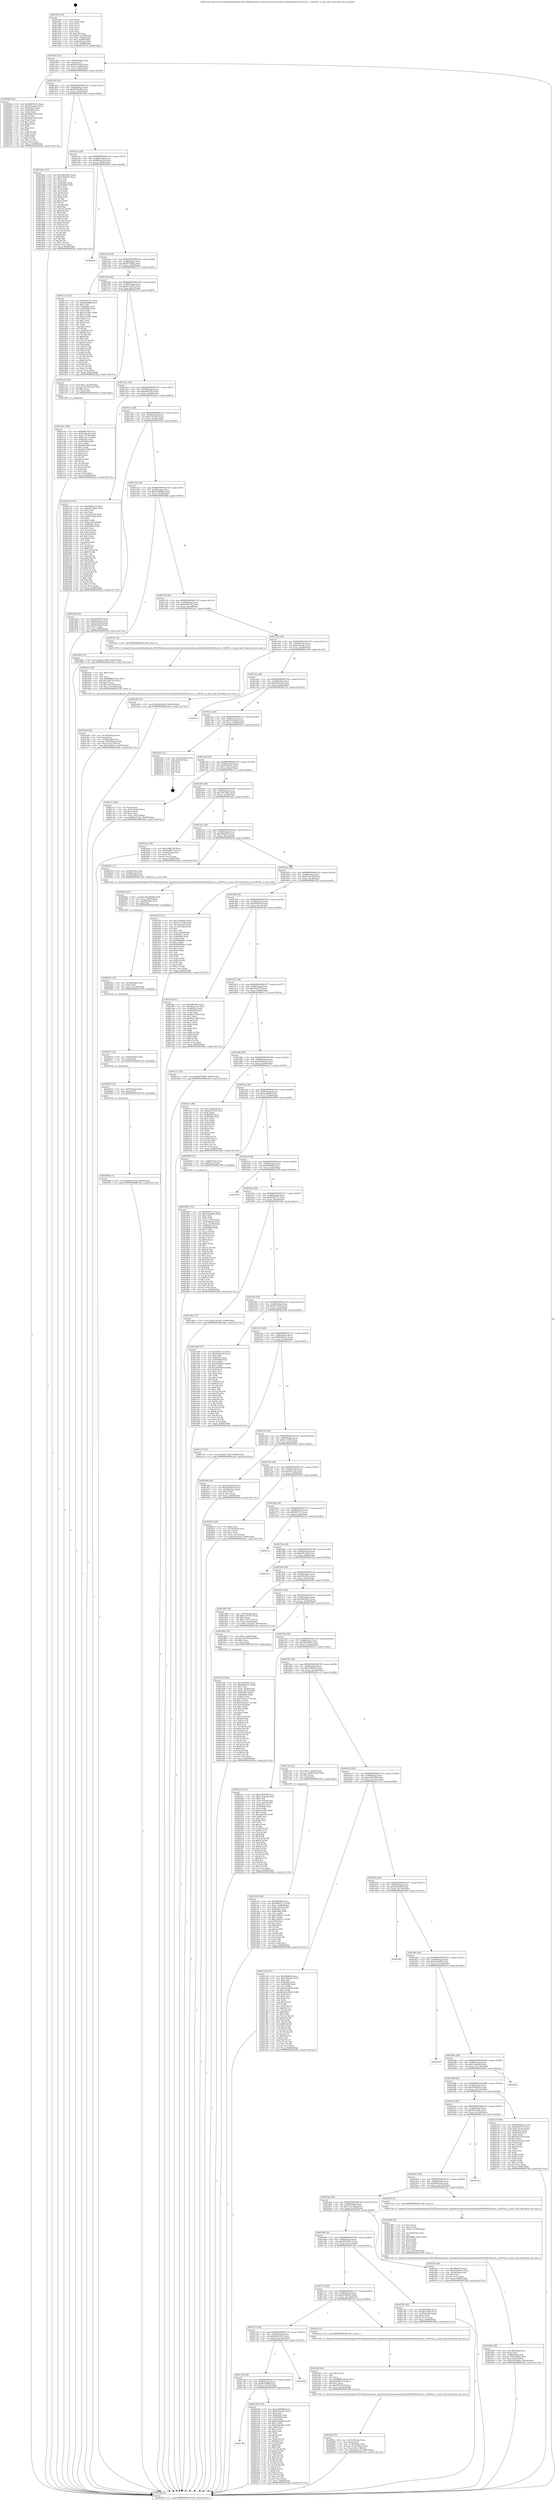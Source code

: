 digraph "0x401260" {
  label = "0x401260 (/mnt/c/Users/mathe/Desktop/tcc/POCII/binaries/extr_linuxdriversnetwirelessrealtekrtlwifirtl8192cutrx.c_rtl8192c_tx_post_hdl_Final-ollvm.out::main(0))"
  labelloc = "t"
  node[shape=record]

  Entry [label="",width=0.3,height=0.3,shape=circle,fillcolor=black,style=filled]
  "0x401292" [label="{
     0x401292 [32]\l
     | [instrs]\l
     &nbsp;&nbsp;0x401292 \<+6\>: mov -0x84(%rbp),%eax\l
     &nbsp;&nbsp;0x401298 \<+2\>: mov %eax,%ecx\l
     &nbsp;&nbsp;0x40129a \<+6\>: sub $0x801e35af,%ecx\l
     &nbsp;&nbsp;0x4012a0 \<+6\>: mov %eax,-0x88(%rbp)\l
     &nbsp;&nbsp;0x4012a6 \<+6\>: mov %ecx,-0x8c(%rbp)\l
     &nbsp;&nbsp;0x4012ac \<+6\>: je 00000000004020bd \<main+0xe5d\>\l
  }"]
  "0x4020bd" [label="{
     0x4020bd [91]\l
     | [instrs]\l
     &nbsp;&nbsp;0x4020bd \<+5\>: mov $0x6b635b15,%eax\l
     &nbsp;&nbsp;0x4020c2 \<+5\>: mov $0x395e8ee5,%ecx\l
     &nbsp;&nbsp;0x4020c7 \<+7\>: mov 0x40505c,%edx\l
     &nbsp;&nbsp;0x4020ce \<+7\>: mov 0x405060,%esi\l
     &nbsp;&nbsp;0x4020d5 \<+2\>: mov %edx,%edi\l
     &nbsp;&nbsp;0x4020d7 \<+6\>: add $0x966a3c60,%edi\l
     &nbsp;&nbsp;0x4020dd \<+3\>: sub $0x1,%edi\l
     &nbsp;&nbsp;0x4020e0 \<+6\>: sub $0x966a3c60,%edi\l
     &nbsp;&nbsp;0x4020e6 \<+3\>: imul %edi,%edx\l
     &nbsp;&nbsp;0x4020e9 \<+3\>: and $0x1,%edx\l
     &nbsp;&nbsp;0x4020ec \<+3\>: cmp $0x0,%edx\l
     &nbsp;&nbsp;0x4020ef \<+4\>: sete %r8b\l
     &nbsp;&nbsp;0x4020f3 \<+3\>: cmp $0xa,%esi\l
     &nbsp;&nbsp;0x4020f6 \<+4\>: setl %r9b\l
     &nbsp;&nbsp;0x4020fa \<+3\>: mov %r8b,%r10b\l
     &nbsp;&nbsp;0x4020fd \<+3\>: and %r9b,%r10b\l
     &nbsp;&nbsp;0x402100 \<+3\>: xor %r9b,%r8b\l
     &nbsp;&nbsp;0x402103 \<+3\>: or %r8b,%r10b\l
     &nbsp;&nbsp;0x402106 \<+4\>: test $0x1,%r10b\l
     &nbsp;&nbsp;0x40210a \<+3\>: cmovne %ecx,%eax\l
     &nbsp;&nbsp;0x40210d \<+6\>: mov %eax,-0x84(%rbp)\l
     &nbsp;&nbsp;0x402113 \<+5\>: jmp 00000000004023ba \<main+0x115a\>\l
  }"]
  "0x4012b2" [label="{
     0x4012b2 [28]\l
     | [instrs]\l
     &nbsp;&nbsp;0x4012b2 \<+5\>: jmp 00000000004012b7 \<main+0x57\>\l
     &nbsp;&nbsp;0x4012b7 \<+6\>: mov -0x88(%rbp),%eax\l
     &nbsp;&nbsp;0x4012bd \<+5\>: sub $0x825f9c04,%eax\l
     &nbsp;&nbsp;0x4012c2 \<+6\>: mov %eax,-0x90(%rbp)\l
     &nbsp;&nbsp;0x4012c8 \<+6\>: je 000000000040192b \<main+0x6cb\>\l
  }"]
  Exit [label="",width=0.3,height=0.3,shape=circle,fillcolor=black,style=filled,peripheries=2]
  "0x40192b" [label="{
     0x40192b [137]\l
     | [instrs]\l
     &nbsp;&nbsp;0x40192b \<+5\>: mov $0x34e95df1,%eax\l
     &nbsp;&nbsp;0x401930 \<+5\>: mov $0x204e9f13,%ecx\l
     &nbsp;&nbsp;0x401935 \<+2\>: mov $0x1,%dl\l
     &nbsp;&nbsp;0x401937 \<+2\>: xor %esi,%esi\l
     &nbsp;&nbsp;0x401939 \<+7\>: mov 0x40505c,%edi\l
     &nbsp;&nbsp;0x401940 \<+8\>: mov 0x405060,%r8d\l
     &nbsp;&nbsp;0x401948 \<+3\>: sub $0x1,%esi\l
     &nbsp;&nbsp;0x40194b \<+3\>: mov %edi,%r9d\l
     &nbsp;&nbsp;0x40194e \<+3\>: add %esi,%r9d\l
     &nbsp;&nbsp;0x401951 \<+4\>: imul %r9d,%edi\l
     &nbsp;&nbsp;0x401955 \<+3\>: and $0x1,%edi\l
     &nbsp;&nbsp;0x401958 \<+3\>: cmp $0x0,%edi\l
     &nbsp;&nbsp;0x40195b \<+4\>: sete %r10b\l
     &nbsp;&nbsp;0x40195f \<+4\>: cmp $0xa,%r8d\l
     &nbsp;&nbsp;0x401963 \<+4\>: setl %r11b\l
     &nbsp;&nbsp;0x401967 \<+3\>: mov %r10b,%bl\l
     &nbsp;&nbsp;0x40196a \<+3\>: xor $0xff,%bl\l
     &nbsp;&nbsp;0x40196d \<+3\>: mov %r11b,%r14b\l
     &nbsp;&nbsp;0x401970 \<+4\>: xor $0xff,%r14b\l
     &nbsp;&nbsp;0x401974 \<+3\>: xor $0x0,%dl\l
     &nbsp;&nbsp;0x401977 \<+3\>: mov %bl,%r15b\l
     &nbsp;&nbsp;0x40197a \<+4\>: and $0x0,%r15b\l
     &nbsp;&nbsp;0x40197e \<+3\>: and %dl,%r10b\l
     &nbsp;&nbsp;0x401981 \<+3\>: mov %r14b,%r12b\l
     &nbsp;&nbsp;0x401984 \<+4\>: and $0x0,%r12b\l
     &nbsp;&nbsp;0x401988 \<+3\>: and %dl,%r11b\l
     &nbsp;&nbsp;0x40198b \<+3\>: or %r10b,%r15b\l
     &nbsp;&nbsp;0x40198e \<+3\>: or %r11b,%r12b\l
     &nbsp;&nbsp;0x401991 \<+3\>: xor %r12b,%r15b\l
     &nbsp;&nbsp;0x401994 \<+3\>: or %r14b,%bl\l
     &nbsp;&nbsp;0x401997 \<+3\>: xor $0xff,%bl\l
     &nbsp;&nbsp;0x40199a \<+3\>: or $0x0,%dl\l
     &nbsp;&nbsp;0x40199d \<+2\>: and %dl,%bl\l
     &nbsp;&nbsp;0x40199f \<+3\>: or %bl,%r15b\l
     &nbsp;&nbsp;0x4019a2 \<+4\>: test $0x1,%r15b\l
     &nbsp;&nbsp;0x4019a6 \<+3\>: cmovne %ecx,%eax\l
     &nbsp;&nbsp;0x4019a9 \<+6\>: mov %eax,-0x84(%rbp)\l
     &nbsp;&nbsp;0x4019af \<+5\>: jmp 00000000004023ba \<main+0x115a\>\l
  }"]
  "0x4012ce" [label="{
     0x4012ce [28]\l
     | [instrs]\l
     &nbsp;&nbsp;0x4012ce \<+5\>: jmp 00000000004012d3 \<main+0x73\>\l
     &nbsp;&nbsp;0x4012d3 \<+6\>: mov -0x88(%rbp),%eax\l
     &nbsp;&nbsp;0x4012d9 \<+5\>: sub $0x869bca30,%eax\l
     &nbsp;&nbsp;0x4012de \<+6\>: mov %eax,-0x94(%rbp)\l
     &nbsp;&nbsp;0x4012e4 \<+6\>: je 00000000004020a9 \<main+0xe49\>\l
  }"]
  "0x401766" [label="{
     0x401766\l
  }", style=dashed]
  "0x4020a9" [label="{
     0x4020a9\l
  }", style=dashed]
  "0x4012ea" [label="{
     0x4012ea [28]\l
     | [instrs]\l
     &nbsp;&nbsp;0x4012ea \<+5\>: jmp 00000000004012ef \<main+0x8f\>\l
     &nbsp;&nbsp;0x4012ef \<+6\>: mov -0x88(%rbp),%eax\l
     &nbsp;&nbsp;0x4012f5 \<+5\>: sub $0x9f5708de,%eax\l
     &nbsp;&nbsp;0x4012fa \<+6\>: mov %eax,-0x98(%rbp)\l
     &nbsp;&nbsp;0x401300 \<+6\>: je 00000000004017c5 \<main+0x565\>\l
  }"]
  "0x402189" [label="{
     0x402189 [147]\l
     | [instrs]\l
     &nbsp;&nbsp;0x402189 \<+5\>: mov $0x2c68500f,%eax\l
     &nbsp;&nbsp;0x40218e \<+5\>: mov $0x22674d53,%ecx\l
     &nbsp;&nbsp;0x402193 \<+2\>: mov $0x1,%dl\l
     &nbsp;&nbsp;0x402195 \<+7\>: mov 0x40505c,%esi\l
     &nbsp;&nbsp;0x40219c \<+7\>: mov 0x405060,%edi\l
     &nbsp;&nbsp;0x4021a3 \<+3\>: mov %esi,%r8d\l
     &nbsp;&nbsp;0x4021a6 \<+7\>: add $0xd10ba04e,%r8d\l
     &nbsp;&nbsp;0x4021ad \<+4\>: sub $0x1,%r8d\l
     &nbsp;&nbsp;0x4021b1 \<+7\>: sub $0xd10ba04e,%r8d\l
     &nbsp;&nbsp;0x4021b8 \<+4\>: imul %r8d,%esi\l
     &nbsp;&nbsp;0x4021bc \<+3\>: and $0x1,%esi\l
     &nbsp;&nbsp;0x4021bf \<+3\>: cmp $0x0,%esi\l
     &nbsp;&nbsp;0x4021c2 \<+4\>: sete %r9b\l
     &nbsp;&nbsp;0x4021c6 \<+3\>: cmp $0xa,%edi\l
     &nbsp;&nbsp;0x4021c9 \<+4\>: setl %r10b\l
     &nbsp;&nbsp;0x4021cd \<+3\>: mov %r9b,%r11b\l
     &nbsp;&nbsp;0x4021d0 \<+4\>: xor $0xff,%r11b\l
     &nbsp;&nbsp;0x4021d4 \<+3\>: mov %r10b,%bl\l
     &nbsp;&nbsp;0x4021d7 \<+3\>: xor $0xff,%bl\l
     &nbsp;&nbsp;0x4021da \<+3\>: xor $0x0,%dl\l
     &nbsp;&nbsp;0x4021dd \<+3\>: mov %r11b,%r14b\l
     &nbsp;&nbsp;0x4021e0 \<+4\>: and $0x0,%r14b\l
     &nbsp;&nbsp;0x4021e4 \<+3\>: and %dl,%r9b\l
     &nbsp;&nbsp;0x4021e7 \<+3\>: mov %bl,%r15b\l
     &nbsp;&nbsp;0x4021ea \<+4\>: and $0x0,%r15b\l
     &nbsp;&nbsp;0x4021ee \<+3\>: and %dl,%r10b\l
     &nbsp;&nbsp;0x4021f1 \<+3\>: or %r9b,%r14b\l
     &nbsp;&nbsp;0x4021f4 \<+3\>: or %r10b,%r15b\l
     &nbsp;&nbsp;0x4021f7 \<+3\>: xor %r15b,%r14b\l
     &nbsp;&nbsp;0x4021fa \<+3\>: or %bl,%r11b\l
     &nbsp;&nbsp;0x4021fd \<+4\>: xor $0xff,%r11b\l
     &nbsp;&nbsp;0x402201 \<+3\>: or $0x0,%dl\l
     &nbsp;&nbsp;0x402204 \<+3\>: and %dl,%r11b\l
     &nbsp;&nbsp;0x402207 \<+3\>: or %r11b,%r14b\l
     &nbsp;&nbsp;0x40220a \<+4\>: test $0x1,%r14b\l
     &nbsp;&nbsp;0x40220e \<+3\>: cmovne %ecx,%eax\l
     &nbsp;&nbsp;0x402211 \<+6\>: mov %eax,-0x84(%rbp)\l
     &nbsp;&nbsp;0x402217 \<+5\>: jmp 00000000004023ba \<main+0x115a\>\l
  }"]
  "0x4017c5" [label="{
     0x4017c5 [147]\l
     | [instrs]\l
     &nbsp;&nbsp;0x4017c5 \<+5\>: mov $0x60d77e1,%eax\l
     &nbsp;&nbsp;0x4017ca \<+5\>: mov $0xefef488f,%ecx\l
     &nbsp;&nbsp;0x4017cf \<+2\>: mov $0x1,%dl\l
     &nbsp;&nbsp;0x4017d1 \<+7\>: mov 0x40505c,%esi\l
     &nbsp;&nbsp;0x4017d8 \<+7\>: mov 0x405060,%edi\l
     &nbsp;&nbsp;0x4017df \<+3\>: mov %esi,%r8d\l
     &nbsp;&nbsp;0x4017e2 \<+7\>: sub $0x21a194c,%r8d\l
     &nbsp;&nbsp;0x4017e9 \<+4\>: sub $0x1,%r8d\l
     &nbsp;&nbsp;0x4017ed \<+7\>: add $0x21a194c,%r8d\l
     &nbsp;&nbsp;0x4017f4 \<+4\>: imul %r8d,%esi\l
     &nbsp;&nbsp;0x4017f8 \<+3\>: and $0x1,%esi\l
     &nbsp;&nbsp;0x4017fb \<+3\>: cmp $0x0,%esi\l
     &nbsp;&nbsp;0x4017fe \<+4\>: sete %r9b\l
     &nbsp;&nbsp;0x401802 \<+3\>: cmp $0xa,%edi\l
     &nbsp;&nbsp;0x401805 \<+4\>: setl %r10b\l
     &nbsp;&nbsp;0x401809 \<+3\>: mov %r9b,%r11b\l
     &nbsp;&nbsp;0x40180c \<+4\>: xor $0xff,%r11b\l
     &nbsp;&nbsp;0x401810 \<+3\>: mov %r10b,%bl\l
     &nbsp;&nbsp;0x401813 \<+3\>: xor $0xff,%bl\l
     &nbsp;&nbsp;0x401816 \<+3\>: xor $0x0,%dl\l
     &nbsp;&nbsp;0x401819 \<+3\>: mov %r11b,%r14b\l
     &nbsp;&nbsp;0x40181c \<+4\>: and $0x0,%r14b\l
     &nbsp;&nbsp;0x401820 \<+3\>: and %dl,%r9b\l
     &nbsp;&nbsp;0x401823 \<+3\>: mov %bl,%r15b\l
     &nbsp;&nbsp;0x401826 \<+4\>: and $0x0,%r15b\l
     &nbsp;&nbsp;0x40182a \<+3\>: and %dl,%r10b\l
     &nbsp;&nbsp;0x40182d \<+3\>: or %r9b,%r14b\l
     &nbsp;&nbsp;0x401830 \<+3\>: or %r10b,%r15b\l
     &nbsp;&nbsp;0x401833 \<+3\>: xor %r15b,%r14b\l
     &nbsp;&nbsp;0x401836 \<+3\>: or %bl,%r11b\l
     &nbsp;&nbsp;0x401839 \<+4\>: xor $0xff,%r11b\l
     &nbsp;&nbsp;0x40183d \<+3\>: or $0x0,%dl\l
     &nbsp;&nbsp;0x401840 \<+3\>: and %dl,%r11b\l
     &nbsp;&nbsp;0x401843 \<+3\>: or %r11b,%r14b\l
     &nbsp;&nbsp;0x401846 \<+4\>: test $0x1,%r14b\l
     &nbsp;&nbsp;0x40184a \<+3\>: cmovne %ecx,%eax\l
     &nbsp;&nbsp;0x40184d \<+6\>: mov %eax,-0x84(%rbp)\l
     &nbsp;&nbsp;0x401853 \<+5\>: jmp 00000000004023ba \<main+0x115a\>\l
  }"]
  "0x401306" [label="{
     0x401306 [28]\l
     | [instrs]\l
     &nbsp;&nbsp;0x401306 \<+5\>: jmp 000000000040130b \<main+0xab\>\l
     &nbsp;&nbsp;0x40130b \<+6\>: mov -0x88(%rbp),%eax\l
     &nbsp;&nbsp;0x401311 \<+5\>: sub $0xa9e3e555,%eax\l
     &nbsp;&nbsp;0x401316 \<+6\>: mov %eax,-0x9c(%rbp)\l
     &nbsp;&nbsp;0x40131c \<+6\>: je 0000000000401e55 \<main+0xbf5\>\l
  }"]
  "0x40174a" [label="{
     0x40174a [28]\l
     | [instrs]\l
     &nbsp;&nbsp;0x40174a \<+5\>: jmp 000000000040174f \<main+0x4ef\>\l
     &nbsp;&nbsp;0x40174f \<+6\>: mov -0x88(%rbp),%eax\l
     &nbsp;&nbsp;0x401755 \<+5\>: sub $0x6b765fb9,%eax\l
     &nbsp;&nbsp;0x40175a \<+6\>: mov %eax,-0x138(%rbp)\l
     &nbsp;&nbsp;0x401760 \<+6\>: je 0000000000402189 \<main+0xf29\>\l
  }"]
  "0x401e55" [label="{
     0x401e55 [23]\l
     | [instrs]\l
     &nbsp;&nbsp;0x401e55 \<+7\>: movl $0x1,-0x70(%rbp)\l
     &nbsp;&nbsp;0x401e5c \<+4\>: movslq -0x70(%rbp),%rax\l
     &nbsp;&nbsp;0x401e60 \<+4\>: shl $0x2,%rax\l
     &nbsp;&nbsp;0x401e64 \<+3\>: mov %rax,%rdi\l
     &nbsp;&nbsp;0x401e67 \<+5\>: call 0000000000401050 \<malloc@plt\>\l
     | [calls]\l
     &nbsp;&nbsp;0x401050 \{1\} (unknown)\l
  }"]
  "0x401322" [label="{
     0x401322 [28]\l
     | [instrs]\l
     &nbsp;&nbsp;0x401322 \<+5\>: jmp 0000000000401327 \<main+0xc7\>\l
     &nbsp;&nbsp;0x401327 \<+6\>: mov -0x88(%rbp),%eax\l
     &nbsp;&nbsp;0x40132d \<+5\>: sub $0xab44c203,%eax\l
     &nbsp;&nbsp;0x401332 \<+6\>: mov %eax,-0xa0(%rbp)\l
     &nbsp;&nbsp;0x401338 \<+6\>: je 0000000000401b13 \<main+0x8b3\>\l
  }"]
  "0x40239a" [label="{
     0x40239a\l
  }", style=dashed]
  "0x401b13" [label="{
     0x401b13 [155]\l
     | [instrs]\l
     &nbsp;&nbsp;0x401b13 \<+5\>: mov $0xbf955c34,%eax\l
     &nbsp;&nbsp;0x401b18 \<+5\>: mov $0xcb6754be,%ecx\l
     &nbsp;&nbsp;0x401b1d \<+2\>: mov $0x1,%dl\l
     &nbsp;&nbsp;0x401b1f \<+2\>: xor %esi,%esi\l
     &nbsp;&nbsp;0x401b21 \<+3\>: mov -0x5c(%rbp),%edi\l
     &nbsp;&nbsp;0x401b24 \<+3\>: cmp -0x50(%rbp),%edi\l
     &nbsp;&nbsp;0x401b27 \<+4\>: setl %r8b\l
     &nbsp;&nbsp;0x401b2b \<+4\>: and $0x1,%r8b\l
     &nbsp;&nbsp;0x401b2f \<+4\>: mov %r8b,-0x2e(%rbp)\l
     &nbsp;&nbsp;0x401b33 \<+7\>: mov 0x40505c,%edi\l
     &nbsp;&nbsp;0x401b3a \<+8\>: mov 0x405060,%r9d\l
     &nbsp;&nbsp;0x401b42 \<+3\>: sub $0x1,%esi\l
     &nbsp;&nbsp;0x401b45 \<+3\>: mov %edi,%r10d\l
     &nbsp;&nbsp;0x401b48 \<+3\>: add %esi,%r10d\l
     &nbsp;&nbsp;0x401b4b \<+4\>: imul %r10d,%edi\l
     &nbsp;&nbsp;0x401b4f \<+3\>: and $0x1,%edi\l
     &nbsp;&nbsp;0x401b52 \<+3\>: cmp $0x0,%edi\l
     &nbsp;&nbsp;0x401b55 \<+4\>: sete %r8b\l
     &nbsp;&nbsp;0x401b59 \<+4\>: cmp $0xa,%r9d\l
     &nbsp;&nbsp;0x401b5d \<+4\>: setl %r11b\l
     &nbsp;&nbsp;0x401b61 \<+3\>: mov %r8b,%bl\l
     &nbsp;&nbsp;0x401b64 \<+3\>: xor $0xff,%bl\l
     &nbsp;&nbsp;0x401b67 \<+3\>: mov %r11b,%r14b\l
     &nbsp;&nbsp;0x401b6a \<+4\>: xor $0xff,%r14b\l
     &nbsp;&nbsp;0x401b6e \<+3\>: xor $0x1,%dl\l
     &nbsp;&nbsp;0x401b71 \<+3\>: mov %bl,%r15b\l
     &nbsp;&nbsp;0x401b74 \<+4\>: and $0xff,%r15b\l
     &nbsp;&nbsp;0x401b78 \<+3\>: and %dl,%r8b\l
     &nbsp;&nbsp;0x401b7b \<+3\>: mov %r14b,%r12b\l
     &nbsp;&nbsp;0x401b7e \<+4\>: and $0xff,%r12b\l
     &nbsp;&nbsp;0x401b82 \<+3\>: and %dl,%r11b\l
     &nbsp;&nbsp;0x401b85 \<+3\>: or %r8b,%r15b\l
     &nbsp;&nbsp;0x401b88 \<+3\>: or %r11b,%r12b\l
     &nbsp;&nbsp;0x401b8b \<+3\>: xor %r12b,%r15b\l
     &nbsp;&nbsp;0x401b8e \<+3\>: or %r14b,%bl\l
     &nbsp;&nbsp;0x401b91 \<+3\>: xor $0xff,%bl\l
     &nbsp;&nbsp;0x401b94 \<+3\>: or $0x1,%dl\l
     &nbsp;&nbsp;0x401b97 \<+2\>: and %dl,%bl\l
     &nbsp;&nbsp;0x401b99 \<+3\>: or %bl,%r15b\l
     &nbsp;&nbsp;0x401b9c \<+4\>: test $0x1,%r15b\l
     &nbsp;&nbsp;0x401ba0 \<+3\>: cmovne %ecx,%eax\l
     &nbsp;&nbsp;0x401ba3 \<+6\>: mov %eax,-0x84(%rbp)\l
     &nbsp;&nbsp;0x401ba9 \<+5\>: jmp 00000000004023ba \<main+0x115a\>\l
  }"]
  "0x40133e" [label="{
     0x40133e [28]\l
     | [instrs]\l
     &nbsp;&nbsp;0x40133e \<+5\>: jmp 0000000000401343 \<main+0xe3\>\l
     &nbsp;&nbsp;0x401343 \<+6\>: mov -0x88(%rbp),%eax\l
     &nbsp;&nbsp;0x401349 \<+5\>: sub $0xac7d1d41,%eax\l
     &nbsp;&nbsp;0x40134e \<+6\>: mov %eax,-0xa4(%rbp)\l
     &nbsp;&nbsp;0x401354 \<+6\>: je 0000000000401d5d \<main+0xafd\>\l
  }"]
  "0x40208b" [label="{
     0x40208b [15]\l
     | [instrs]\l
     &nbsp;&nbsp;0x40208b \<+10\>: movl $0x801e35af,-0x84(%rbp)\l
     &nbsp;&nbsp;0x402095 \<+5\>: jmp 00000000004023ba \<main+0x115a\>\l
  }"]
  "0x401d5d" [label="{
     0x401d5d [30]\l
     | [instrs]\l
     &nbsp;&nbsp;0x401d5d \<+5\>: mov $0xe05b837f,%eax\l
     &nbsp;&nbsp;0x401d62 \<+5\>: mov $0x46eefca8,%ecx\l
     &nbsp;&nbsp;0x401d67 \<+3\>: mov -0x6c(%rbp),%edx\l
     &nbsp;&nbsp;0x401d6a \<+3\>: cmp -0x60(%rbp),%edx\l
     &nbsp;&nbsp;0x401d6d \<+3\>: cmovl %ecx,%eax\l
     &nbsp;&nbsp;0x401d70 \<+6\>: mov %eax,-0x84(%rbp)\l
     &nbsp;&nbsp;0x401d76 \<+5\>: jmp 00000000004023ba \<main+0x115a\>\l
  }"]
  "0x40135a" [label="{
     0x40135a [28]\l
     | [instrs]\l
     &nbsp;&nbsp;0x40135a \<+5\>: jmp 000000000040135f \<main+0xff\>\l
     &nbsp;&nbsp;0x40135f \<+6\>: mov -0x88(%rbp),%eax\l
     &nbsp;&nbsp;0x401365 \<+5\>: sub $0xb3a6904a,%eax\l
     &nbsp;&nbsp;0x40136a \<+6\>: mov %eax,-0xa8(%rbp)\l
     &nbsp;&nbsp;0x401370 \<+6\>: je 00000000004018fe \<main+0x69e\>\l
  }"]
  "0x40207f" [label="{
     0x40207f [12]\l
     | [instrs]\l
     &nbsp;&nbsp;0x40207f \<+4\>: mov -0x78(%rbp),%rdx\l
     &nbsp;&nbsp;0x402083 \<+3\>: mov %rdx,%rdi\l
     &nbsp;&nbsp;0x402086 \<+5\>: call 0000000000401030 \<free@plt\>\l
     | [calls]\l
     &nbsp;&nbsp;0x401030 \{1\} (unknown)\l
  }"]
  "0x4018fe" [label="{
     0x4018fe [15]\l
     | [instrs]\l
     &nbsp;&nbsp;0x4018fe \<+10\>: movl $0xfacc7b02,-0x84(%rbp)\l
     &nbsp;&nbsp;0x401908 \<+5\>: jmp 00000000004023ba \<main+0x115a\>\l
  }"]
  "0x401376" [label="{
     0x401376 [28]\l
     | [instrs]\l
     &nbsp;&nbsp;0x401376 \<+5\>: jmp 000000000040137b \<main+0x11b\>\l
     &nbsp;&nbsp;0x40137b \<+6\>: mov -0x88(%rbp),%eax\l
     &nbsp;&nbsp;0x401381 \<+5\>: sub $0xbcd6013d,%eax\l
     &nbsp;&nbsp;0x401386 \<+6\>: mov %eax,-0xac(%rbp)\l
     &nbsp;&nbsp;0x40138c \<+6\>: je 0000000000401bcc \<main+0x96c\>\l
  }"]
  "0x402073" [label="{
     0x402073 [12]\l
     | [instrs]\l
     &nbsp;&nbsp;0x402073 \<+4\>: mov -0x68(%rbp),%rdx\l
     &nbsp;&nbsp;0x402077 \<+3\>: mov %rdx,%rdi\l
     &nbsp;&nbsp;0x40207a \<+5\>: call 0000000000401030 \<free@plt\>\l
     | [calls]\l
     &nbsp;&nbsp;0x401030 \{1\} (unknown)\l
  }"]
  "0x401bcc" [label="{
     0x401bcc [5]\l
     | [instrs]\l
     &nbsp;&nbsp;0x401bcc \<+5\>: call 0000000000401160 \<next_i\>\l
     | [calls]\l
     &nbsp;&nbsp;0x401160 \{1\} (/mnt/c/Users/mathe/Desktop/tcc/POCII/binaries/extr_linuxdriversnetwirelessrealtekrtlwifirtl8192cutrx.c_rtl8192c_tx_post_hdl_Final-ollvm.out::next_i)\l
  }"]
  "0x401392" [label="{
     0x401392 [28]\l
     | [instrs]\l
     &nbsp;&nbsp;0x401392 \<+5\>: jmp 0000000000401397 \<main+0x137\>\l
     &nbsp;&nbsp;0x401397 \<+6\>: mov -0x88(%rbp),%eax\l
     &nbsp;&nbsp;0x40139d \<+5\>: sub $0xbcf0acde,%eax\l
     &nbsp;&nbsp;0x4013a2 \<+6\>: mov %eax,-0xb0(%rbp)\l
     &nbsp;&nbsp;0x4013a8 \<+6\>: je 0000000000401ed8 \<main+0xc78\>\l
  }"]
  "0x402061" [label="{
     0x402061 [18]\l
     | [instrs]\l
     &nbsp;&nbsp;0x402061 \<+4\>: mov -0x58(%rbp),%rdx\l
     &nbsp;&nbsp;0x402065 \<+3\>: mov %rdx,%rdi\l
     &nbsp;&nbsp;0x402068 \<+6\>: mov %eax,-0x150(%rbp)\l
     &nbsp;&nbsp;0x40206e \<+5\>: call 0000000000401030 \<free@plt\>\l
     | [calls]\l
     &nbsp;&nbsp;0x401030 \{1\} (unknown)\l
  }"]
  "0x401ed8" [label="{
     0x401ed8 [15]\l
     | [instrs]\l
     &nbsp;&nbsp;0x401ed8 \<+10\>: movl $0xedb18c54,-0x84(%rbp)\l
     &nbsp;&nbsp;0x401ee2 \<+5\>: jmp 00000000004023ba \<main+0x115a\>\l
  }"]
  "0x4013ae" [label="{
     0x4013ae [28]\l
     | [instrs]\l
     &nbsp;&nbsp;0x4013ae \<+5\>: jmp 00000000004013b3 \<main+0x153\>\l
     &nbsp;&nbsp;0x4013b3 \<+6\>: mov -0x88(%rbp),%eax\l
     &nbsp;&nbsp;0x4013b9 \<+5\>: sub $0xbf955c34,%eax\l
     &nbsp;&nbsp;0x4013be \<+6\>: mov %eax,-0xb4(%rbp)\l
     &nbsp;&nbsp;0x4013c4 \<+6\>: je 000000000040231a \<main+0x10ba\>\l
  }"]
  "0x40204a" [label="{
     0x40204a [23]\l
     | [instrs]\l
     &nbsp;&nbsp;0x40204a \<+10\>: movabs $0x4030b6,%rdi\l
     &nbsp;&nbsp;0x402054 \<+3\>: mov %eax,-0x80(%rbp)\l
     &nbsp;&nbsp;0x402057 \<+3\>: mov -0x80(%rbp),%esi\l
     &nbsp;&nbsp;0x40205a \<+2\>: mov $0x0,%al\l
     &nbsp;&nbsp;0x40205c \<+5\>: call 0000000000401040 \<printf@plt\>\l
     | [calls]\l
     &nbsp;&nbsp;0x401040 \{1\} (unknown)\l
  }"]
  "0x40231a" [label="{
     0x40231a\l
  }", style=dashed]
  "0x4013ca" [label="{
     0x4013ca [28]\l
     | [instrs]\l
     &nbsp;&nbsp;0x4013ca \<+5\>: jmp 00000000004013cf \<main+0x16f\>\l
     &nbsp;&nbsp;0x4013cf \<+6\>: mov -0x88(%rbp),%eax\l
     &nbsp;&nbsp;0x4013d5 \<+5\>: sub $0xc14c4ed6,%eax\l
     &nbsp;&nbsp;0x4013da \<+6\>: mov %eax,-0xb8(%rbp)\l
     &nbsp;&nbsp;0x4013e0 \<+6\>: je 00000000004022b5 \<main+0x1055\>\l
  }"]
  "0x401ffa" [label="{
     0x401ffa [35]\l
     | [instrs]\l
     &nbsp;&nbsp;0x401ffa \<+6\>: mov -0x14c(%rbp),%ecx\l
     &nbsp;&nbsp;0x402000 \<+3\>: imul %eax,%ecx\l
     &nbsp;&nbsp;0x402003 \<+4\>: mov -0x78(%rbp),%rsi\l
     &nbsp;&nbsp;0x402007 \<+4\>: movslq -0x7c(%rbp),%rdi\l
     &nbsp;&nbsp;0x40200b \<+3\>: mov %ecx,(%rsi,%rdi,4)\l
     &nbsp;&nbsp;0x40200e \<+10\>: movl $0x42b1ce6,-0x84(%rbp)\l
     &nbsp;&nbsp;0x402018 \<+5\>: jmp 00000000004023ba \<main+0x115a\>\l
  }"]
  "0x4022b5" [label="{
     0x4022b5 [21]\l
     | [instrs]\l
     &nbsp;&nbsp;0x4022b5 \<+3\>: mov -0x2c(%rbp),%eax\l
     &nbsp;&nbsp;0x4022b8 \<+7\>: add $0x128,%rsp\l
     &nbsp;&nbsp;0x4022bf \<+1\>: pop %rbx\l
     &nbsp;&nbsp;0x4022c0 \<+2\>: pop %r12\l
     &nbsp;&nbsp;0x4022c2 \<+2\>: pop %r13\l
     &nbsp;&nbsp;0x4022c4 \<+2\>: pop %r14\l
     &nbsp;&nbsp;0x4022c6 \<+2\>: pop %r15\l
     &nbsp;&nbsp;0x4022c8 \<+1\>: pop %rbp\l
     &nbsp;&nbsp;0x4022c9 \<+1\>: ret\l
  }"]
  "0x4013e6" [label="{
     0x4013e6 [28]\l
     | [instrs]\l
     &nbsp;&nbsp;0x4013e6 \<+5\>: jmp 00000000004013eb \<main+0x18b\>\l
     &nbsp;&nbsp;0x4013eb \<+6\>: mov -0x88(%rbp),%eax\l
     &nbsp;&nbsp;0x4013f1 \<+5\>: sub $0xc87bb1cc,%eax\l
     &nbsp;&nbsp;0x4013f6 \<+6\>: mov %eax,-0xbc(%rbp)\l
     &nbsp;&nbsp;0x4013fc \<+6\>: je 0000000000401c1c \<main+0x9bc\>\l
  }"]
  "0x401fd2" [label="{
     0x401fd2 [40]\l
     | [instrs]\l
     &nbsp;&nbsp;0x401fd2 \<+5\>: mov $0x2,%ecx\l
     &nbsp;&nbsp;0x401fd7 \<+1\>: cltd\l
     &nbsp;&nbsp;0x401fd8 \<+2\>: idiv %ecx\l
     &nbsp;&nbsp;0x401fda \<+6\>: imul $0xfffffffe,%edx,%ecx\l
     &nbsp;&nbsp;0x401fe0 \<+6\>: add $0x5f0a787d,%ecx\l
     &nbsp;&nbsp;0x401fe6 \<+3\>: add $0x1,%ecx\l
     &nbsp;&nbsp;0x401fe9 \<+6\>: sub $0x5f0a787d,%ecx\l
     &nbsp;&nbsp;0x401fef \<+6\>: mov %ecx,-0x14c(%rbp)\l
     &nbsp;&nbsp;0x401ff5 \<+5\>: call 0000000000401160 \<next_i\>\l
     | [calls]\l
     &nbsp;&nbsp;0x401160 \{1\} (/mnt/c/Users/mathe/Desktop/tcc/POCII/binaries/extr_linuxdriversnetwirelessrealtekrtlwifirtl8192cutrx.c_rtl8192c_tx_post_hdl_Final-ollvm.out::next_i)\l
  }"]
  "0x401c1c" [label="{
     0x401c1c [28]\l
     | [instrs]\l
     &nbsp;&nbsp;0x401c1c \<+2\>: xor %eax,%eax\l
     &nbsp;&nbsp;0x401c1e \<+3\>: mov -0x5c(%rbp),%ecx\l
     &nbsp;&nbsp;0x401c21 \<+3\>: sub $0x1,%eax\l
     &nbsp;&nbsp;0x401c24 \<+2\>: sub %eax,%ecx\l
     &nbsp;&nbsp;0x401c26 \<+3\>: mov %ecx,-0x5c(%rbp)\l
     &nbsp;&nbsp;0x401c29 \<+10\>: movl $0xf4c73a03,-0x84(%rbp)\l
     &nbsp;&nbsp;0x401c33 \<+5\>: jmp 00000000004023ba \<main+0x115a\>\l
  }"]
  "0x401402" [label="{
     0x401402 [28]\l
     | [instrs]\l
     &nbsp;&nbsp;0x401402 \<+5\>: jmp 0000000000401407 \<main+0x1a7\>\l
     &nbsp;&nbsp;0x401407 \<+6\>: mov -0x88(%rbp),%eax\l
     &nbsp;&nbsp;0x40140d \<+5\>: sub $0xcb6754be,%eax\l
     &nbsp;&nbsp;0x401412 \<+6\>: mov %eax,-0xc0(%rbp)\l
     &nbsp;&nbsp;0x401418 \<+6\>: je 0000000000401bae \<main+0x94e\>\l
  }"]
  "0x40172e" [label="{
     0x40172e [28]\l
     | [instrs]\l
     &nbsp;&nbsp;0x40172e \<+5\>: jmp 0000000000401733 \<main+0x4d3\>\l
     &nbsp;&nbsp;0x401733 \<+6\>: mov -0x88(%rbp),%eax\l
     &nbsp;&nbsp;0x401739 \<+5\>: sub $0x6b635b15,%eax\l
     &nbsp;&nbsp;0x40173e \<+6\>: mov %eax,-0x134(%rbp)\l
     &nbsp;&nbsp;0x401744 \<+6\>: je 000000000040239a \<main+0x113a\>\l
  }"]
  "0x401bae" [label="{
     0x401bae [30]\l
     | [instrs]\l
     &nbsp;&nbsp;0x401bae \<+5\>: mov $0x2a86d706,%eax\l
     &nbsp;&nbsp;0x401bb3 \<+5\>: mov $0xbcd6013d,%ecx\l
     &nbsp;&nbsp;0x401bb8 \<+3\>: mov -0x2e(%rbp),%dl\l
     &nbsp;&nbsp;0x401bbb \<+3\>: test $0x1,%dl\l
     &nbsp;&nbsp;0x401bbe \<+3\>: cmovne %ecx,%eax\l
     &nbsp;&nbsp;0x401bc1 \<+6\>: mov %eax,-0x84(%rbp)\l
     &nbsp;&nbsp;0x401bc7 \<+5\>: jmp 00000000004023ba \<main+0x115a\>\l
  }"]
  "0x40141e" [label="{
     0x40141e [28]\l
     | [instrs]\l
     &nbsp;&nbsp;0x40141e \<+5\>: jmp 0000000000401423 \<main+0x1c3\>\l
     &nbsp;&nbsp;0x401423 \<+6\>: mov -0x88(%rbp),%eax\l
     &nbsp;&nbsp;0x401429 \<+5\>: sub $0xcff6d051,%eax\l
     &nbsp;&nbsp;0x40142e \<+6\>: mov %eax,-0xc4(%rbp)\l
     &nbsp;&nbsp;0x401434 \<+6\>: je 0000000000402039 \<main+0xdd9\>\l
  }"]
  "0x401fcd" [label="{
     0x401fcd [5]\l
     | [instrs]\l
     &nbsp;&nbsp;0x401fcd \<+5\>: call 0000000000401160 \<next_i\>\l
     | [calls]\l
     &nbsp;&nbsp;0x401160 \{1\} (/mnt/c/Users/mathe/Desktop/tcc/POCII/binaries/extr_linuxdriversnetwirelessrealtekrtlwifirtl8192cutrx.c_rtl8192c_tx_post_hdl_Final-ollvm.out::next_i)\l
  }"]
  "0x402039" [label="{
     0x402039 [17]\l
     | [instrs]\l
     &nbsp;&nbsp;0x402039 \<+4\>: mov -0x58(%rbp),%rdi\l
     &nbsp;&nbsp;0x40203d \<+4\>: mov -0x68(%rbp),%rsi\l
     &nbsp;&nbsp;0x402041 \<+4\>: mov -0x78(%rbp),%rdx\l
     &nbsp;&nbsp;0x402045 \<+5\>: call 0000000000401240 \<rtl8192c_tx_post_hdl\>\l
     | [calls]\l
     &nbsp;&nbsp;0x401240 \{1\} (/mnt/c/Users/mathe/Desktop/tcc/POCII/binaries/extr_linuxdriversnetwirelessrealtekrtlwifirtl8192cutrx.c_rtl8192c_tx_post_hdl_Final-ollvm.out::rtl8192c_tx_post_hdl)\l
  }"]
  "0x40143a" [label="{
     0x40143a [28]\l
     | [instrs]\l
     &nbsp;&nbsp;0x40143a \<+5\>: jmp 000000000040143f \<main+0x1df\>\l
     &nbsp;&nbsp;0x40143f \<+6\>: mov -0x88(%rbp),%eax\l
     &nbsp;&nbsp;0x401445 \<+5\>: sub $0xd25c2cd9,%eax\l
     &nbsp;&nbsp;0x40144a \<+6\>: mov %eax,-0xc8(%rbp)\l
     &nbsp;&nbsp;0x401450 \<+6\>: je 0000000000401f3d \<main+0xcdd\>\l
  }"]
  "0x401e6c" [label="{
     0x401e6c [108]\l
     | [instrs]\l
     &nbsp;&nbsp;0x401e6c \<+5\>: mov $0xb88c382,%ecx\l
     &nbsp;&nbsp;0x401e71 \<+5\>: mov $0xbcf0acde,%edx\l
     &nbsp;&nbsp;0x401e76 \<+4\>: mov %rax,-0x78(%rbp)\l
     &nbsp;&nbsp;0x401e7a \<+7\>: movl $0x0,-0x7c(%rbp)\l
     &nbsp;&nbsp;0x401e81 \<+7\>: mov 0x40505c,%esi\l
     &nbsp;&nbsp;0x401e88 \<+8\>: mov 0x405060,%r8d\l
     &nbsp;&nbsp;0x401e90 \<+3\>: mov %esi,%r9d\l
     &nbsp;&nbsp;0x401e93 \<+7\>: add $0xbfe6740d,%r9d\l
     &nbsp;&nbsp;0x401e9a \<+4\>: sub $0x1,%r9d\l
     &nbsp;&nbsp;0x401e9e \<+7\>: sub $0xbfe6740d,%r9d\l
     &nbsp;&nbsp;0x401ea5 \<+4\>: imul %r9d,%esi\l
     &nbsp;&nbsp;0x401ea9 \<+3\>: and $0x1,%esi\l
     &nbsp;&nbsp;0x401eac \<+3\>: cmp $0x0,%esi\l
     &nbsp;&nbsp;0x401eaf \<+4\>: sete %r10b\l
     &nbsp;&nbsp;0x401eb3 \<+4\>: cmp $0xa,%r8d\l
     &nbsp;&nbsp;0x401eb7 \<+4\>: setl %r11b\l
     &nbsp;&nbsp;0x401ebb \<+3\>: mov %r10b,%bl\l
     &nbsp;&nbsp;0x401ebe \<+3\>: and %r11b,%bl\l
     &nbsp;&nbsp;0x401ec1 \<+3\>: xor %r11b,%r10b\l
     &nbsp;&nbsp;0x401ec4 \<+3\>: or %r10b,%bl\l
     &nbsp;&nbsp;0x401ec7 \<+3\>: test $0x1,%bl\l
     &nbsp;&nbsp;0x401eca \<+3\>: cmovne %edx,%ecx\l
     &nbsp;&nbsp;0x401ecd \<+6\>: mov %ecx,-0x84(%rbp)\l
     &nbsp;&nbsp;0x401ed3 \<+5\>: jmp 00000000004023ba \<main+0x115a\>\l
  }"]
  "0x401f3d" [label="{
     0x401f3d [114]\l
     | [instrs]\l
     &nbsp;&nbsp;0x401f3d \<+5\>: mov $0x73afa624,%eax\l
     &nbsp;&nbsp;0x401f42 \<+5\>: mov $0x5311358a,%ecx\l
     &nbsp;&nbsp;0x401f47 \<+3\>: mov -0x7c(%rbp),%edx\l
     &nbsp;&nbsp;0x401f4a \<+3\>: cmp -0x70(%rbp),%edx\l
     &nbsp;&nbsp;0x401f4d \<+4\>: setl %sil\l
     &nbsp;&nbsp;0x401f51 \<+4\>: and $0x1,%sil\l
     &nbsp;&nbsp;0x401f55 \<+4\>: mov %sil,-0x2d(%rbp)\l
     &nbsp;&nbsp;0x401f59 \<+7\>: mov 0x40505c,%edx\l
     &nbsp;&nbsp;0x401f60 \<+7\>: mov 0x405060,%edi\l
     &nbsp;&nbsp;0x401f67 \<+3\>: mov %edx,%r8d\l
     &nbsp;&nbsp;0x401f6a \<+7\>: sub $0x89d4d8e2,%r8d\l
     &nbsp;&nbsp;0x401f71 \<+4\>: sub $0x1,%r8d\l
     &nbsp;&nbsp;0x401f75 \<+7\>: add $0x89d4d8e2,%r8d\l
     &nbsp;&nbsp;0x401f7c \<+4\>: imul %r8d,%edx\l
     &nbsp;&nbsp;0x401f80 \<+3\>: and $0x1,%edx\l
     &nbsp;&nbsp;0x401f83 \<+3\>: cmp $0x0,%edx\l
     &nbsp;&nbsp;0x401f86 \<+4\>: sete %sil\l
     &nbsp;&nbsp;0x401f8a \<+3\>: cmp $0xa,%edi\l
     &nbsp;&nbsp;0x401f8d \<+4\>: setl %r9b\l
     &nbsp;&nbsp;0x401f91 \<+3\>: mov %sil,%r10b\l
     &nbsp;&nbsp;0x401f94 \<+3\>: and %r9b,%r10b\l
     &nbsp;&nbsp;0x401f97 \<+3\>: xor %r9b,%sil\l
     &nbsp;&nbsp;0x401f9a \<+3\>: or %sil,%r10b\l
     &nbsp;&nbsp;0x401f9d \<+4\>: test $0x1,%r10b\l
     &nbsp;&nbsp;0x401fa1 \<+3\>: cmovne %ecx,%eax\l
     &nbsp;&nbsp;0x401fa4 \<+6\>: mov %eax,-0x84(%rbp)\l
     &nbsp;&nbsp;0x401faa \<+5\>: jmp 00000000004023ba \<main+0x115a\>\l
  }"]
  "0x401456" [label="{
     0x401456 [28]\l
     | [instrs]\l
     &nbsp;&nbsp;0x401456 \<+5\>: jmp 000000000040145b \<main+0x1fb\>\l
     &nbsp;&nbsp;0x40145b \<+6\>: mov -0x88(%rbp),%eax\l
     &nbsp;&nbsp;0x401461 \<+5\>: sub $0xe05b837f,%eax\l
     &nbsp;&nbsp;0x401466 \<+6\>: mov %eax,-0xcc(%rbp)\l
     &nbsp;&nbsp;0x40146c \<+6\>: je 0000000000401dfa \<main+0xb9a\>\l
  }"]
  "0x401db4" [label="{
     0x401db4 [36]\l
     | [instrs]\l
     &nbsp;&nbsp;0x401db4 \<+6\>: mov -0x148(%rbp),%ecx\l
     &nbsp;&nbsp;0x401dba \<+3\>: imul %eax,%ecx\l
     &nbsp;&nbsp;0x401dbd \<+4\>: mov -0x68(%rbp),%r8\l
     &nbsp;&nbsp;0x401dc1 \<+4\>: movslq -0x6c(%rbp),%r9\l
     &nbsp;&nbsp;0x401dc5 \<+4\>: mov %ecx,(%r8,%r9,4)\l
     &nbsp;&nbsp;0x401dc9 \<+10\>: movl $0x195c909e,-0x84(%rbp)\l
     &nbsp;&nbsp;0x401dd3 \<+5\>: jmp 00000000004023ba \<main+0x115a\>\l
  }"]
  "0x401dfa" [label="{
     0x401dfa [91]\l
     | [instrs]\l
     &nbsp;&nbsp;0x401dfa \<+5\>: mov $0xb88c382,%eax\l
     &nbsp;&nbsp;0x401dff \<+5\>: mov $0xa9e3e555,%ecx\l
     &nbsp;&nbsp;0x401e04 \<+7\>: mov 0x40505c,%edx\l
     &nbsp;&nbsp;0x401e0b \<+7\>: mov 0x405060,%esi\l
     &nbsp;&nbsp;0x401e12 \<+2\>: mov %edx,%edi\l
     &nbsp;&nbsp;0x401e14 \<+6\>: add $0x6b2c1466,%edi\l
     &nbsp;&nbsp;0x401e1a \<+3\>: sub $0x1,%edi\l
     &nbsp;&nbsp;0x401e1d \<+6\>: sub $0x6b2c1466,%edi\l
     &nbsp;&nbsp;0x401e23 \<+3\>: imul %edi,%edx\l
     &nbsp;&nbsp;0x401e26 \<+3\>: and $0x1,%edx\l
     &nbsp;&nbsp;0x401e29 \<+3\>: cmp $0x0,%edx\l
     &nbsp;&nbsp;0x401e2c \<+4\>: sete %r8b\l
     &nbsp;&nbsp;0x401e30 \<+3\>: cmp $0xa,%esi\l
     &nbsp;&nbsp;0x401e33 \<+4\>: setl %r9b\l
     &nbsp;&nbsp;0x401e37 \<+3\>: mov %r8b,%r10b\l
     &nbsp;&nbsp;0x401e3a \<+3\>: and %r9b,%r10b\l
     &nbsp;&nbsp;0x401e3d \<+3\>: xor %r9b,%r8b\l
     &nbsp;&nbsp;0x401e40 \<+3\>: or %r8b,%r10b\l
     &nbsp;&nbsp;0x401e43 \<+4\>: test $0x1,%r10b\l
     &nbsp;&nbsp;0x401e47 \<+3\>: cmovne %ecx,%eax\l
     &nbsp;&nbsp;0x401e4a \<+6\>: mov %eax,-0x84(%rbp)\l
     &nbsp;&nbsp;0x401e50 \<+5\>: jmp 00000000004023ba \<main+0x115a\>\l
  }"]
  "0x401472" [label="{
     0x401472 [28]\l
     | [instrs]\l
     &nbsp;&nbsp;0x401472 \<+5\>: jmp 0000000000401477 \<main+0x217\>\l
     &nbsp;&nbsp;0x401477 \<+6\>: mov -0x88(%rbp),%eax\l
     &nbsp;&nbsp;0x40147d \<+5\>: sub $0xe4265f7f,%eax\l
     &nbsp;&nbsp;0x401482 \<+6\>: mov %eax,-0xd0(%rbp)\l
     &nbsp;&nbsp;0x401488 \<+6\>: je 000000000040217a \<main+0xf1a\>\l
  }"]
  "0x401d80" [label="{
     0x401d80 [52]\l
     | [instrs]\l
     &nbsp;&nbsp;0x401d80 \<+2\>: xor %ecx,%ecx\l
     &nbsp;&nbsp;0x401d82 \<+5\>: mov $0x2,%edx\l
     &nbsp;&nbsp;0x401d87 \<+6\>: mov %edx,-0x144(%rbp)\l
     &nbsp;&nbsp;0x401d8d \<+1\>: cltd\l
     &nbsp;&nbsp;0x401d8e \<+6\>: mov -0x144(%rbp),%esi\l
     &nbsp;&nbsp;0x401d94 \<+2\>: idiv %esi\l
     &nbsp;&nbsp;0x401d96 \<+6\>: imul $0xfffffffe,%edx,%edx\l
     &nbsp;&nbsp;0x401d9c \<+2\>: mov %ecx,%edi\l
     &nbsp;&nbsp;0x401d9e \<+2\>: sub %edx,%edi\l
     &nbsp;&nbsp;0x401da0 \<+2\>: mov %ecx,%edx\l
     &nbsp;&nbsp;0x401da2 \<+3\>: sub $0x1,%edx\l
     &nbsp;&nbsp;0x401da5 \<+2\>: add %edx,%edi\l
     &nbsp;&nbsp;0x401da7 \<+2\>: sub %edi,%ecx\l
     &nbsp;&nbsp;0x401da9 \<+6\>: mov %ecx,-0x148(%rbp)\l
     &nbsp;&nbsp;0x401daf \<+5\>: call 0000000000401160 \<next_i\>\l
     | [calls]\l
     &nbsp;&nbsp;0x401160 \{1\} (/mnt/c/Users/mathe/Desktop/tcc/POCII/binaries/extr_linuxdriversnetwirelessrealtekrtlwifirtl8192cutrx.c_rtl8192c_tx_post_hdl_Final-ollvm.out::next_i)\l
  }"]
  "0x40217a" [label="{
     0x40217a [15]\l
     | [instrs]\l
     &nbsp;&nbsp;0x40217a \<+10\>: movl $0x6b765fb9,-0x84(%rbp)\l
     &nbsp;&nbsp;0x402184 \<+5\>: jmp 00000000004023ba \<main+0x115a\>\l
  }"]
  "0x40148e" [label="{
     0x40148e [28]\l
     | [instrs]\l
     &nbsp;&nbsp;0x40148e \<+5\>: jmp 0000000000401493 \<main+0x233\>\l
     &nbsp;&nbsp;0x401493 \<+6\>: mov -0x88(%rbp),%eax\l
     &nbsp;&nbsp;0x401499 \<+5\>: sub $0xedb18c54,%eax\l
     &nbsp;&nbsp;0x40149e \<+6\>: mov %eax,-0xd4(%rbp)\l
     &nbsp;&nbsp;0x4014a4 \<+6\>: je 0000000000401ee7 \<main+0xc87\>\l
  }"]
  "0x401ce2" [label="{
     0x401ce2 [108]\l
     | [instrs]\l
     &nbsp;&nbsp;0x401ce2 \<+5\>: mov $0xefffa98b,%ecx\l
     &nbsp;&nbsp;0x401ce7 \<+5\>: mov $0xf4626173,%edx\l
     &nbsp;&nbsp;0x401cec \<+4\>: mov %rax,-0x68(%rbp)\l
     &nbsp;&nbsp;0x401cf0 \<+7\>: movl $0x0,-0x6c(%rbp)\l
     &nbsp;&nbsp;0x401cf7 \<+7\>: mov 0x40505c,%esi\l
     &nbsp;&nbsp;0x401cfe \<+8\>: mov 0x405060,%r8d\l
     &nbsp;&nbsp;0x401d06 \<+3\>: mov %esi,%r9d\l
     &nbsp;&nbsp;0x401d09 \<+7\>: add $0xc249b57c,%r9d\l
     &nbsp;&nbsp;0x401d10 \<+4\>: sub $0x1,%r9d\l
     &nbsp;&nbsp;0x401d14 \<+7\>: sub $0xc249b57c,%r9d\l
     &nbsp;&nbsp;0x401d1b \<+4\>: imul %r9d,%esi\l
     &nbsp;&nbsp;0x401d1f \<+3\>: and $0x1,%esi\l
     &nbsp;&nbsp;0x401d22 \<+3\>: cmp $0x0,%esi\l
     &nbsp;&nbsp;0x401d25 \<+4\>: sete %r10b\l
     &nbsp;&nbsp;0x401d29 \<+4\>: cmp $0xa,%r8d\l
     &nbsp;&nbsp;0x401d2d \<+4\>: setl %r11b\l
     &nbsp;&nbsp;0x401d31 \<+3\>: mov %r10b,%bl\l
     &nbsp;&nbsp;0x401d34 \<+3\>: and %r11b,%bl\l
     &nbsp;&nbsp;0x401d37 \<+3\>: xor %r11b,%r10b\l
     &nbsp;&nbsp;0x401d3a \<+3\>: or %r10b,%bl\l
     &nbsp;&nbsp;0x401d3d \<+3\>: test $0x1,%bl\l
     &nbsp;&nbsp;0x401d40 \<+3\>: cmovne %edx,%ecx\l
     &nbsp;&nbsp;0x401d43 \<+6\>: mov %ecx,-0x84(%rbp)\l
     &nbsp;&nbsp;0x401d49 \<+5\>: jmp 00000000004023ba \<main+0x115a\>\l
  }"]
  "0x401ee7" [label="{
     0x401ee7 [86]\l
     | [instrs]\l
     &nbsp;&nbsp;0x401ee7 \<+5\>: mov $0x73afa624,%eax\l
     &nbsp;&nbsp;0x401eec \<+5\>: mov $0xd25c2cd9,%ecx\l
     &nbsp;&nbsp;0x401ef1 \<+2\>: xor %edx,%edx\l
     &nbsp;&nbsp;0x401ef3 \<+7\>: mov 0x40505c,%esi\l
     &nbsp;&nbsp;0x401efa \<+7\>: mov 0x405060,%edi\l
     &nbsp;&nbsp;0x401f01 \<+3\>: sub $0x1,%edx\l
     &nbsp;&nbsp;0x401f04 \<+3\>: mov %esi,%r8d\l
     &nbsp;&nbsp;0x401f07 \<+3\>: add %edx,%r8d\l
     &nbsp;&nbsp;0x401f0a \<+4\>: imul %r8d,%esi\l
     &nbsp;&nbsp;0x401f0e \<+3\>: and $0x1,%esi\l
     &nbsp;&nbsp;0x401f11 \<+3\>: cmp $0x0,%esi\l
     &nbsp;&nbsp;0x401f14 \<+4\>: sete %r9b\l
     &nbsp;&nbsp;0x401f18 \<+3\>: cmp $0xa,%edi\l
     &nbsp;&nbsp;0x401f1b \<+4\>: setl %r10b\l
     &nbsp;&nbsp;0x401f1f \<+3\>: mov %r9b,%r11b\l
     &nbsp;&nbsp;0x401f22 \<+3\>: and %r10b,%r11b\l
     &nbsp;&nbsp;0x401f25 \<+3\>: xor %r10b,%r9b\l
     &nbsp;&nbsp;0x401f28 \<+3\>: or %r9b,%r11b\l
     &nbsp;&nbsp;0x401f2b \<+4\>: test $0x1,%r11b\l
     &nbsp;&nbsp;0x401f2f \<+3\>: cmovne %ecx,%eax\l
     &nbsp;&nbsp;0x401f32 \<+6\>: mov %eax,-0x84(%rbp)\l
     &nbsp;&nbsp;0x401f38 \<+5\>: jmp 00000000004023ba \<main+0x115a\>\l
  }"]
  "0x4014aa" [label="{
     0x4014aa [28]\l
     | [instrs]\l
     &nbsp;&nbsp;0x4014aa \<+5\>: jmp 00000000004014af \<main+0x24f\>\l
     &nbsp;&nbsp;0x4014af \<+6\>: mov -0x88(%rbp),%eax\l
     &nbsp;&nbsp;0x4014b5 \<+5\>: sub $0xefef488f,%eax\l
     &nbsp;&nbsp;0x4014ba \<+6\>: mov %eax,-0xd8(%rbp)\l
     &nbsp;&nbsp;0x4014c0 \<+6\>: je 0000000000401858 \<main+0x5f8\>\l
  }"]
  "0x401bf9" [label="{
     0x401bf9 [35]\l
     | [instrs]\l
     &nbsp;&nbsp;0x401bf9 \<+6\>: mov -0x140(%rbp),%ecx\l
     &nbsp;&nbsp;0x401bff \<+3\>: imul %eax,%ecx\l
     &nbsp;&nbsp;0x401c02 \<+4\>: mov -0x58(%rbp),%rsi\l
     &nbsp;&nbsp;0x401c06 \<+4\>: movslq -0x5c(%rbp),%rdi\l
     &nbsp;&nbsp;0x401c0a \<+3\>: mov %ecx,(%rsi,%rdi,4)\l
     &nbsp;&nbsp;0x401c0d \<+10\>: movl $0xc87bb1cc,-0x84(%rbp)\l
     &nbsp;&nbsp;0x401c17 \<+5\>: jmp 00000000004023ba \<main+0x115a\>\l
  }"]
  "0x401858" [label="{
     0x401858 [13]\l
     | [instrs]\l
     &nbsp;&nbsp;0x401858 \<+4\>: mov -0x48(%rbp),%rax\l
     &nbsp;&nbsp;0x40185c \<+4\>: mov 0x8(%rax),%rdi\l
     &nbsp;&nbsp;0x401860 \<+5\>: call 0000000000401060 \<atoi@plt\>\l
     | [calls]\l
     &nbsp;&nbsp;0x401060 \{1\} (unknown)\l
  }"]
  "0x4014c6" [label="{
     0x4014c6 [28]\l
     | [instrs]\l
     &nbsp;&nbsp;0x4014c6 \<+5\>: jmp 00000000004014cb \<main+0x26b\>\l
     &nbsp;&nbsp;0x4014cb \<+6\>: mov -0x88(%rbp),%eax\l
     &nbsp;&nbsp;0x4014d1 \<+5\>: sub $0xefffa98b,%eax\l
     &nbsp;&nbsp;0x4014d6 \<+6\>: mov %eax,-0xdc(%rbp)\l
     &nbsp;&nbsp;0x4014dc \<+6\>: je 0000000000402329 \<main+0x10c9\>\l
  }"]
  "0x401bd1" [label="{
     0x401bd1 [40]\l
     | [instrs]\l
     &nbsp;&nbsp;0x401bd1 \<+5\>: mov $0x2,%ecx\l
     &nbsp;&nbsp;0x401bd6 \<+1\>: cltd\l
     &nbsp;&nbsp;0x401bd7 \<+2\>: idiv %ecx\l
     &nbsp;&nbsp;0x401bd9 \<+6\>: imul $0xfffffffe,%edx,%ecx\l
     &nbsp;&nbsp;0x401bdf \<+6\>: add $0x7abe7f34,%ecx\l
     &nbsp;&nbsp;0x401be5 \<+3\>: add $0x1,%ecx\l
     &nbsp;&nbsp;0x401be8 \<+6\>: sub $0x7abe7f34,%ecx\l
     &nbsp;&nbsp;0x401bee \<+6\>: mov %ecx,-0x140(%rbp)\l
     &nbsp;&nbsp;0x401bf4 \<+5\>: call 0000000000401160 \<next_i\>\l
     | [calls]\l
     &nbsp;&nbsp;0x401160 \{1\} (/mnt/c/Users/mathe/Desktop/tcc/POCII/binaries/extr_linuxdriversnetwirelessrealtekrtlwifirtl8192cutrx.c_rtl8192c_tx_post_hdl_Final-ollvm.out::next_i)\l
  }"]
  "0x402329" [label="{
     0x402329\l
  }", style=dashed]
  "0x4014e2" [label="{
     0x4014e2 [28]\l
     | [instrs]\l
     &nbsp;&nbsp;0x4014e2 \<+5\>: jmp 00000000004014e7 \<main+0x287\>\l
     &nbsp;&nbsp;0x4014e7 \<+6\>: mov -0x88(%rbp),%eax\l
     &nbsp;&nbsp;0x4014ed \<+5\>: sub $0xf4626173,%eax\l
     &nbsp;&nbsp;0x4014f2 \<+6\>: mov %eax,-0xe0(%rbp)\l
     &nbsp;&nbsp;0x4014f8 \<+6\>: je 0000000000401d4e \<main+0xaee\>\l
  }"]
  "0x4019cb" [label="{
     0x4019cb [166]\l
     | [instrs]\l
     &nbsp;&nbsp;0x4019cb \<+5\>: mov $0x34e95df1,%ecx\l
     &nbsp;&nbsp;0x4019d0 \<+5\>: mov $0xf8db5a1c,%edx\l
     &nbsp;&nbsp;0x4019d5 \<+3\>: mov $0x1,%sil\l
     &nbsp;&nbsp;0x4019d8 \<+4\>: mov %rax,-0x58(%rbp)\l
     &nbsp;&nbsp;0x4019dc \<+7\>: movl $0x0,-0x5c(%rbp)\l
     &nbsp;&nbsp;0x4019e3 \<+8\>: mov 0x40505c,%r8d\l
     &nbsp;&nbsp;0x4019eb \<+8\>: mov 0x405060,%r9d\l
     &nbsp;&nbsp;0x4019f3 \<+3\>: mov %r8d,%r10d\l
     &nbsp;&nbsp;0x4019f6 \<+7\>: sub $0x70ac4cc7,%r10d\l
     &nbsp;&nbsp;0x4019fd \<+4\>: sub $0x1,%r10d\l
     &nbsp;&nbsp;0x401a01 \<+7\>: add $0x70ac4cc7,%r10d\l
     &nbsp;&nbsp;0x401a08 \<+4\>: imul %r10d,%r8d\l
     &nbsp;&nbsp;0x401a0c \<+4\>: and $0x1,%r8d\l
     &nbsp;&nbsp;0x401a10 \<+4\>: cmp $0x0,%r8d\l
     &nbsp;&nbsp;0x401a14 \<+4\>: sete %r11b\l
     &nbsp;&nbsp;0x401a18 \<+4\>: cmp $0xa,%r9d\l
     &nbsp;&nbsp;0x401a1c \<+3\>: setl %bl\l
     &nbsp;&nbsp;0x401a1f \<+3\>: mov %r11b,%r14b\l
     &nbsp;&nbsp;0x401a22 \<+4\>: xor $0xff,%r14b\l
     &nbsp;&nbsp;0x401a26 \<+3\>: mov %bl,%r15b\l
     &nbsp;&nbsp;0x401a29 \<+4\>: xor $0xff,%r15b\l
     &nbsp;&nbsp;0x401a2d \<+4\>: xor $0x0,%sil\l
     &nbsp;&nbsp;0x401a31 \<+3\>: mov %r14b,%r12b\l
     &nbsp;&nbsp;0x401a34 \<+4\>: and $0x0,%r12b\l
     &nbsp;&nbsp;0x401a38 \<+3\>: and %sil,%r11b\l
     &nbsp;&nbsp;0x401a3b \<+3\>: mov %r15b,%r13b\l
     &nbsp;&nbsp;0x401a3e \<+4\>: and $0x0,%r13b\l
     &nbsp;&nbsp;0x401a42 \<+3\>: and %sil,%bl\l
     &nbsp;&nbsp;0x401a45 \<+3\>: or %r11b,%r12b\l
     &nbsp;&nbsp;0x401a48 \<+3\>: or %bl,%r13b\l
     &nbsp;&nbsp;0x401a4b \<+3\>: xor %r13b,%r12b\l
     &nbsp;&nbsp;0x401a4e \<+3\>: or %r15b,%r14b\l
     &nbsp;&nbsp;0x401a51 \<+4\>: xor $0xff,%r14b\l
     &nbsp;&nbsp;0x401a55 \<+4\>: or $0x0,%sil\l
     &nbsp;&nbsp;0x401a59 \<+3\>: and %sil,%r14b\l
     &nbsp;&nbsp;0x401a5c \<+3\>: or %r14b,%r12b\l
     &nbsp;&nbsp;0x401a5f \<+4\>: test $0x1,%r12b\l
     &nbsp;&nbsp;0x401a63 \<+3\>: cmovne %edx,%ecx\l
     &nbsp;&nbsp;0x401a66 \<+6\>: mov %ecx,-0x84(%rbp)\l
     &nbsp;&nbsp;0x401a6c \<+5\>: jmp 00000000004023ba \<main+0x115a\>\l
  }"]
  "0x401d4e" [label="{
     0x401d4e [15]\l
     | [instrs]\l
     &nbsp;&nbsp;0x401d4e \<+10\>: movl $0xac7d1d41,-0x84(%rbp)\l
     &nbsp;&nbsp;0x401d58 \<+5\>: jmp 00000000004023ba \<main+0x115a\>\l
  }"]
  "0x4014fe" [label="{
     0x4014fe [28]\l
     | [instrs]\l
     &nbsp;&nbsp;0x4014fe \<+5\>: jmp 0000000000401503 \<main+0x2a3\>\l
     &nbsp;&nbsp;0x401503 \<+6\>: mov -0x88(%rbp),%eax\l
     &nbsp;&nbsp;0x401509 \<+5\>: sub $0xf4c73a03,%eax\l
     &nbsp;&nbsp;0x40150e \<+6\>: mov %eax,-0xe4(%rbp)\l
     &nbsp;&nbsp;0x401514 \<+6\>: je 0000000000401a80 \<main+0x820\>\l
  }"]
  "0x401865" [label="{
     0x401865 [153]\l
     | [instrs]\l
     &nbsp;&nbsp;0x401865 \<+5\>: mov $0x60d77e1,%ecx\l
     &nbsp;&nbsp;0x40186a \<+5\>: mov $0xb3a6904a,%edx\l
     &nbsp;&nbsp;0x40186f \<+3\>: mov $0x1,%sil\l
     &nbsp;&nbsp;0x401872 \<+3\>: xor %r8d,%r8d\l
     &nbsp;&nbsp;0x401875 \<+3\>: mov %eax,-0x4c(%rbp)\l
     &nbsp;&nbsp;0x401878 \<+3\>: mov -0x4c(%rbp),%eax\l
     &nbsp;&nbsp;0x40187b \<+3\>: mov %eax,-0x34(%rbp)\l
     &nbsp;&nbsp;0x40187e \<+7\>: mov 0x40505c,%eax\l
     &nbsp;&nbsp;0x401885 \<+8\>: mov 0x405060,%r9d\l
     &nbsp;&nbsp;0x40188d \<+4\>: sub $0x1,%r8d\l
     &nbsp;&nbsp;0x401891 \<+3\>: mov %eax,%r10d\l
     &nbsp;&nbsp;0x401894 \<+3\>: add %r8d,%r10d\l
     &nbsp;&nbsp;0x401897 \<+4\>: imul %r10d,%eax\l
     &nbsp;&nbsp;0x40189b \<+3\>: and $0x1,%eax\l
     &nbsp;&nbsp;0x40189e \<+3\>: cmp $0x0,%eax\l
     &nbsp;&nbsp;0x4018a1 \<+4\>: sete %r11b\l
     &nbsp;&nbsp;0x4018a5 \<+4\>: cmp $0xa,%r9d\l
     &nbsp;&nbsp;0x4018a9 \<+3\>: setl %bl\l
     &nbsp;&nbsp;0x4018ac \<+3\>: mov %r11b,%r14b\l
     &nbsp;&nbsp;0x4018af \<+4\>: xor $0xff,%r14b\l
     &nbsp;&nbsp;0x4018b3 \<+3\>: mov %bl,%r15b\l
     &nbsp;&nbsp;0x4018b6 \<+4\>: xor $0xff,%r15b\l
     &nbsp;&nbsp;0x4018ba \<+4\>: xor $0x1,%sil\l
     &nbsp;&nbsp;0x4018be \<+3\>: mov %r14b,%r12b\l
     &nbsp;&nbsp;0x4018c1 \<+4\>: and $0xff,%r12b\l
     &nbsp;&nbsp;0x4018c5 \<+3\>: and %sil,%r11b\l
     &nbsp;&nbsp;0x4018c8 \<+3\>: mov %r15b,%r13b\l
     &nbsp;&nbsp;0x4018cb \<+4\>: and $0xff,%r13b\l
     &nbsp;&nbsp;0x4018cf \<+3\>: and %sil,%bl\l
     &nbsp;&nbsp;0x4018d2 \<+3\>: or %r11b,%r12b\l
     &nbsp;&nbsp;0x4018d5 \<+3\>: or %bl,%r13b\l
     &nbsp;&nbsp;0x4018d8 \<+3\>: xor %r13b,%r12b\l
     &nbsp;&nbsp;0x4018db \<+3\>: or %r15b,%r14b\l
     &nbsp;&nbsp;0x4018de \<+4\>: xor $0xff,%r14b\l
     &nbsp;&nbsp;0x4018e2 \<+4\>: or $0x1,%sil\l
     &nbsp;&nbsp;0x4018e6 \<+3\>: and %sil,%r14b\l
     &nbsp;&nbsp;0x4018e9 \<+3\>: or %r14b,%r12b\l
     &nbsp;&nbsp;0x4018ec \<+4\>: test $0x1,%r12b\l
     &nbsp;&nbsp;0x4018f0 \<+3\>: cmovne %edx,%ecx\l
     &nbsp;&nbsp;0x4018f3 \<+6\>: mov %ecx,-0x84(%rbp)\l
     &nbsp;&nbsp;0x4018f9 \<+5\>: jmp 00000000004023ba \<main+0x115a\>\l
  }"]
  "0x401a80" [label="{
     0x401a80 [147]\l
     | [instrs]\l
     &nbsp;&nbsp;0x401a80 \<+5\>: mov $0xbf955c34,%eax\l
     &nbsp;&nbsp;0x401a85 \<+5\>: mov $0xab44c203,%ecx\l
     &nbsp;&nbsp;0x401a8a \<+2\>: mov $0x1,%dl\l
     &nbsp;&nbsp;0x401a8c \<+7\>: mov 0x40505c,%esi\l
     &nbsp;&nbsp;0x401a93 \<+7\>: mov 0x405060,%edi\l
     &nbsp;&nbsp;0x401a9a \<+3\>: mov %esi,%r8d\l
     &nbsp;&nbsp;0x401a9d \<+7\>: sub $0x1839b63d,%r8d\l
     &nbsp;&nbsp;0x401aa4 \<+4\>: sub $0x1,%r8d\l
     &nbsp;&nbsp;0x401aa8 \<+7\>: add $0x1839b63d,%r8d\l
     &nbsp;&nbsp;0x401aaf \<+4\>: imul %r8d,%esi\l
     &nbsp;&nbsp;0x401ab3 \<+3\>: and $0x1,%esi\l
     &nbsp;&nbsp;0x401ab6 \<+3\>: cmp $0x0,%esi\l
     &nbsp;&nbsp;0x401ab9 \<+4\>: sete %r9b\l
     &nbsp;&nbsp;0x401abd \<+3\>: cmp $0xa,%edi\l
     &nbsp;&nbsp;0x401ac0 \<+4\>: setl %r10b\l
     &nbsp;&nbsp;0x401ac4 \<+3\>: mov %r9b,%r11b\l
     &nbsp;&nbsp;0x401ac7 \<+4\>: xor $0xff,%r11b\l
     &nbsp;&nbsp;0x401acb \<+3\>: mov %r10b,%bl\l
     &nbsp;&nbsp;0x401ace \<+3\>: xor $0xff,%bl\l
     &nbsp;&nbsp;0x401ad1 \<+3\>: xor $0x1,%dl\l
     &nbsp;&nbsp;0x401ad4 \<+3\>: mov %r11b,%r14b\l
     &nbsp;&nbsp;0x401ad7 \<+4\>: and $0xff,%r14b\l
     &nbsp;&nbsp;0x401adb \<+3\>: and %dl,%r9b\l
     &nbsp;&nbsp;0x401ade \<+3\>: mov %bl,%r15b\l
     &nbsp;&nbsp;0x401ae1 \<+4\>: and $0xff,%r15b\l
     &nbsp;&nbsp;0x401ae5 \<+3\>: and %dl,%r10b\l
     &nbsp;&nbsp;0x401ae8 \<+3\>: or %r9b,%r14b\l
     &nbsp;&nbsp;0x401aeb \<+3\>: or %r10b,%r15b\l
     &nbsp;&nbsp;0x401aee \<+3\>: xor %r15b,%r14b\l
     &nbsp;&nbsp;0x401af1 \<+3\>: or %bl,%r11b\l
     &nbsp;&nbsp;0x401af4 \<+4\>: xor $0xff,%r11b\l
     &nbsp;&nbsp;0x401af8 \<+3\>: or $0x1,%dl\l
     &nbsp;&nbsp;0x401afb \<+3\>: and %dl,%r11b\l
     &nbsp;&nbsp;0x401afe \<+3\>: or %r11b,%r14b\l
     &nbsp;&nbsp;0x401b01 \<+4\>: test $0x1,%r14b\l
     &nbsp;&nbsp;0x401b05 \<+3\>: cmovne %ecx,%eax\l
     &nbsp;&nbsp;0x401b08 \<+6\>: mov %eax,-0x84(%rbp)\l
     &nbsp;&nbsp;0x401b0e \<+5\>: jmp 00000000004023ba \<main+0x115a\>\l
  }"]
  "0x40151a" [label="{
     0x40151a [28]\l
     | [instrs]\l
     &nbsp;&nbsp;0x40151a \<+5\>: jmp 000000000040151f \<main+0x2bf\>\l
     &nbsp;&nbsp;0x40151f \<+6\>: mov -0x88(%rbp),%eax\l
     &nbsp;&nbsp;0x401525 \<+5\>: sub $0xf8db5a1c,%eax\l
     &nbsp;&nbsp;0x40152a \<+6\>: mov %eax,-0xe8(%rbp)\l
     &nbsp;&nbsp;0x401530 \<+6\>: je 0000000000401a71 \<main+0x811\>\l
  }"]
  "0x401260" [label="{
     0x401260 [50]\l
     | [instrs]\l
     &nbsp;&nbsp;0x401260 \<+1\>: push %rbp\l
     &nbsp;&nbsp;0x401261 \<+3\>: mov %rsp,%rbp\l
     &nbsp;&nbsp;0x401264 \<+2\>: push %r15\l
     &nbsp;&nbsp;0x401266 \<+2\>: push %r14\l
     &nbsp;&nbsp;0x401268 \<+2\>: push %r13\l
     &nbsp;&nbsp;0x40126a \<+2\>: push %r12\l
     &nbsp;&nbsp;0x40126c \<+1\>: push %rbx\l
     &nbsp;&nbsp;0x40126d \<+7\>: sub $0x128,%rsp\l
     &nbsp;&nbsp;0x401274 \<+7\>: movl $0x0,-0x3c(%rbp)\l
     &nbsp;&nbsp;0x40127b \<+3\>: mov %edi,-0x40(%rbp)\l
     &nbsp;&nbsp;0x40127e \<+4\>: mov %rsi,-0x48(%rbp)\l
     &nbsp;&nbsp;0x401282 \<+3\>: mov -0x40(%rbp),%edi\l
     &nbsp;&nbsp;0x401285 \<+3\>: mov %edi,-0x38(%rbp)\l
     &nbsp;&nbsp;0x401288 \<+10\>: movl $0x6963533e,-0x84(%rbp)\l
  }"]
  "0x401a71" [label="{
     0x401a71 [15]\l
     | [instrs]\l
     &nbsp;&nbsp;0x401a71 \<+10\>: movl $0xf4c73a03,-0x84(%rbp)\l
     &nbsp;&nbsp;0x401a7b \<+5\>: jmp 00000000004023ba \<main+0x115a\>\l
  }"]
  "0x401536" [label="{
     0x401536 [28]\l
     | [instrs]\l
     &nbsp;&nbsp;0x401536 \<+5\>: jmp 000000000040153b \<main+0x2db\>\l
     &nbsp;&nbsp;0x40153b \<+6\>: mov -0x88(%rbp),%eax\l
     &nbsp;&nbsp;0x401541 \<+5\>: sub $0xfacc7b02,%eax\l
     &nbsp;&nbsp;0x401546 \<+6\>: mov %eax,-0xec(%rbp)\l
     &nbsp;&nbsp;0x40154c \<+6\>: je 000000000040190d \<main+0x6ad\>\l
  }"]
  "0x4023ba" [label="{
     0x4023ba [5]\l
     | [instrs]\l
     &nbsp;&nbsp;0x4023ba \<+5\>: jmp 0000000000401292 \<main+0x32\>\l
  }"]
  "0x40190d" [label="{
     0x40190d [30]\l
     | [instrs]\l
     &nbsp;&nbsp;0x40190d \<+5\>: mov $0x3544efe9,%eax\l
     &nbsp;&nbsp;0x401912 \<+5\>: mov $0x825f9c04,%ecx\l
     &nbsp;&nbsp;0x401917 \<+3\>: mov -0x34(%rbp),%edx\l
     &nbsp;&nbsp;0x40191a \<+3\>: cmp $0x0,%edx\l
     &nbsp;&nbsp;0x40191d \<+3\>: cmove %ecx,%eax\l
     &nbsp;&nbsp;0x401920 \<+6\>: mov %eax,-0x84(%rbp)\l
     &nbsp;&nbsp;0x401926 \<+5\>: jmp 00000000004023ba \<main+0x115a\>\l
  }"]
  "0x401552" [label="{
     0x401552 [28]\l
     | [instrs]\l
     &nbsp;&nbsp;0x401552 \<+5\>: jmp 0000000000401557 \<main+0x2f7\>\l
     &nbsp;&nbsp;0x401557 \<+6\>: mov -0x88(%rbp),%eax\l
     &nbsp;&nbsp;0x40155d \<+5\>: sub $0x42b1ce6,%eax\l
     &nbsp;&nbsp;0x401562 \<+6\>: mov %eax,-0xf0(%rbp)\l
     &nbsp;&nbsp;0x401568 \<+6\>: je 000000000040201d \<main+0xdbd\>\l
  }"]
  "0x401712" [label="{
     0x401712 [28]\l
     | [instrs]\l
     &nbsp;&nbsp;0x401712 \<+5\>: jmp 0000000000401717 \<main+0x4b7\>\l
     &nbsp;&nbsp;0x401717 \<+6\>: mov -0x88(%rbp),%eax\l
     &nbsp;&nbsp;0x40171d \<+5\>: sub $0x6a38bd03,%eax\l
     &nbsp;&nbsp;0x401722 \<+6\>: mov %eax,-0x130(%rbp)\l
     &nbsp;&nbsp;0x401728 \<+6\>: je 0000000000401fcd \<main+0xd6d\>\l
  }"]
  "0x40201d" [label="{
     0x40201d [28]\l
     | [instrs]\l
     &nbsp;&nbsp;0x40201d \<+2\>: xor %eax,%eax\l
     &nbsp;&nbsp;0x40201f \<+3\>: mov -0x7c(%rbp),%ecx\l
     &nbsp;&nbsp;0x402022 \<+3\>: sub $0x1,%eax\l
     &nbsp;&nbsp;0x402025 \<+2\>: sub %eax,%ecx\l
     &nbsp;&nbsp;0x402027 \<+3\>: mov %ecx,-0x7c(%rbp)\l
     &nbsp;&nbsp;0x40202a \<+10\>: movl $0xedb18c54,-0x84(%rbp)\l
     &nbsp;&nbsp;0x402034 \<+5\>: jmp 00000000004023ba \<main+0x115a\>\l
  }"]
  "0x40156e" [label="{
     0x40156e [28]\l
     | [instrs]\l
     &nbsp;&nbsp;0x40156e \<+5\>: jmp 0000000000401573 \<main+0x313\>\l
     &nbsp;&nbsp;0x401573 \<+6\>: mov -0x88(%rbp),%eax\l
     &nbsp;&nbsp;0x401579 \<+5\>: sub $0x60d77e1,%eax\l
     &nbsp;&nbsp;0x40157e \<+6\>: mov %eax,-0xf4(%rbp)\l
     &nbsp;&nbsp;0x401584 \<+6\>: je 00000000004022ca \<main+0x106a\>\l
  }"]
  "0x40178c" [label="{
     0x40178c [30]\l
     | [instrs]\l
     &nbsp;&nbsp;0x40178c \<+5\>: mov $0x9f5708de,%eax\l
     &nbsp;&nbsp;0x401791 \<+5\>: mov $0x427ec4f2,%ecx\l
     &nbsp;&nbsp;0x401796 \<+3\>: mov -0x38(%rbp),%edx\l
     &nbsp;&nbsp;0x401799 \<+3\>: cmp $0x2,%edx\l
     &nbsp;&nbsp;0x40179c \<+3\>: cmovne %ecx,%eax\l
     &nbsp;&nbsp;0x40179f \<+6\>: mov %eax,-0x84(%rbp)\l
     &nbsp;&nbsp;0x4017a5 \<+5\>: jmp 00000000004023ba \<main+0x115a\>\l
  }"]
  "0x4022ca" [label="{
     0x4022ca\l
  }", style=dashed]
  "0x40158a" [label="{
     0x40158a [28]\l
     | [instrs]\l
     &nbsp;&nbsp;0x40158a \<+5\>: jmp 000000000040158f \<main+0x32f\>\l
     &nbsp;&nbsp;0x40158f \<+6\>: mov -0x88(%rbp),%eax\l
     &nbsp;&nbsp;0x401595 \<+5\>: sub $0xb88c382,%eax\l
     &nbsp;&nbsp;0x40159a \<+6\>: mov %eax,-0xf8(%rbp)\l
     &nbsp;&nbsp;0x4015a0 \<+6\>: je 000000000040235a \<main+0x10fa\>\l
  }"]
  "0x4016f6" [label="{
     0x4016f6 [28]\l
     | [instrs]\l
     &nbsp;&nbsp;0x4016f6 \<+5\>: jmp 00000000004016fb \<main+0x49b\>\l
     &nbsp;&nbsp;0x4016fb \<+6\>: mov -0x88(%rbp),%eax\l
     &nbsp;&nbsp;0x401701 \<+5\>: sub $0x6963533e,%eax\l
     &nbsp;&nbsp;0x401706 \<+6\>: mov %eax,-0x12c(%rbp)\l
     &nbsp;&nbsp;0x40170c \<+6\>: je 000000000040178c \<main+0x52c\>\l
  }"]
  "0x40235a" [label="{
     0x40235a\l
  }", style=dashed]
  "0x4015a6" [label="{
     0x4015a6 [28]\l
     | [instrs]\l
     &nbsp;&nbsp;0x4015a6 \<+5\>: jmp 00000000004015ab \<main+0x34b\>\l
     &nbsp;&nbsp;0x4015ab \<+6\>: mov -0x88(%rbp),%eax\l
     &nbsp;&nbsp;0x4015b1 \<+5\>: sub $0x195c909e,%eax\l
     &nbsp;&nbsp;0x4015b6 \<+6\>: mov %eax,-0xfc(%rbp)\l
     &nbsp;&nbsp;0x4015bc \<+6\>: je 0000000000401dd8 \<main+0xb78\>\l
  }"]
  "0x401faf" [label="{
     0x401faf [30]\l
     | [instrs]\l
     &nbsp;&nbsp;0x401faf \<+5\>: mov $0xcff6d051,%eax\l
     &nbsp;&nbsp;0x401fb4 \<+5\>: mov $0x6a38bd03,%ecx\l
     &nbsp;&nbsp;0x401fb9 \<+3\>: mov -0x2d(%rbp),%dl\l
     &nbsp;&nbsp;0x401fbc \<+3\>: test $0x1,%dl\l
     &nbsp;&nbsp;0x401fbf \<+3\>: cmovne %ecx,%eax\l
     &nbsp;&nbsp;0x401fc2 \<+6\>: mov %eax,-0x84(%rbp)\l
     &nbsp;&nbsp;0x401fc8 \<+5\>: jmp 00000000004023ba \<main+0x115a\>\l
  }"]
  "0x401dd8" [label="{
     0x401dd8 [34]\l
     | [instrs]\l
     &nbsp;&nbsp;0x401dd8 \<+3\>: mov -0x6c(%rbp),%eax\l
     &nbsp;&nbsp;0x401ddb \<+5\>: add $0xe31f1163,%eax\l
     &nbsp;&nbsp;0x401de0 \<+3\>: add $0x1,%eax\l
     &nbsp;&nbsp;0x401de3 \<+5\>: sub $0xe31f1163,%eax\l
     &nbsp;&nbsp;0x401de8 \<+3\>: mov %eax,-0x6c(%rbp)\l
     &nbsp;&nbsp;0x401deb \<+10\>: movl $0xac7d1d41,-0x84(%rbp)\l
     &nbsp;&nbsp;0x401df5 \<+5\>: jmp 00000000004023ba \<main+0x115a\>\l
  }"]
  "0x4015c2" [label="{
     0x4015c2 [28]\l
     | [instrs]\l
     &nbsp;&nbsp;0x4015c2 \<+5\>: jmp 00000000004015c7 \<main+0x367\>\l
     &nbsp;&nbsp;0x4015c7 \<+6\>: mov -0x88(%rbp),%eax\l
     &nbsp;&nbsp;0x4015cd \<+5\>: sub $0x204e9f13,%eax\l
     &nbsp;&nbsp;0x4015d2 \<+6\>: mov %eax,-0x100(%rbp)\l
     &nbsp;&nbsp;0x4015d8 \<+6\>: je 00000000004019b4 \<main+0x754\>\l
  }"]
  "0x4016da" [label="{
     0x4016da [28]\l
     | [instrs]\l
     &nbsp;&nbsp;0x4016da \<+5\>: jmp 00000000004016df \<main+0x47f\>\l
     &nbsp;&nbsp;0x4016df \<+6\>: mov -0x88(%rbp),%eax\l
     &nbsp;&nbsp;0x4016e5 \<+5\>: sub $0x5311358a,%eax\l
     &nbsp;&nbsp;0x4016ea \<+6\>: mov %eax,-0x128(%rbp)\l
     &nbsp;&nbsp;0x4016f0 \<+6\>: je 0000000000401faf \<main+0xd4f\>\l
  }"]
  "0x4019b4" [label="{
     0x4019b4 [23]\l
     | [instrs]\l
     &nbsp;&nbsp;0x4019b4 \<+7\>: movl $0x1,-0x50(%rbp)\l
     &nbsp;&nbsp;0x4019bb \<+4\>: movslq -0x50(%rbp),%rax\l
     &nbsp;&nbsp;0x4019bf \<+4\>: shl $0x2,%rax\l
     &nbsp;&nbsp;0x4019c3 \<+3\>: mov %rax,%rdi\l
     &nbsp;&nbsp;0x4019c6 \<+5\>: call 0000000000401050 \<malloc@plt\>\l
     | [calls]\l
     &nbsp;&nbsp;0x401050 \{1\} (unknown)\l
  }"]
  "0x4015de" [label="{
     0x4015de [28]\l
     | [instrs]\l
     &nbsp;&nbsp;0x4015de \<+5\>: jmp 00000000004015e3 \<main+0x383\>\l
     &nbsp;&nbsp;0x4015e3 \<+6\>: mov -0x88(%rbp),%eax\l
     &nbsp;&nbsp;0x4015e9 \<+5\>: sub $0x22674d53,%eax\l
     &nbsp;&nbsp;0x4015ee \<+6\>: mov %eax,-0x104(%rbp)\l
     &nbsp;&nbsp;0x4015f4 \<+6\>: je 000000000040221c \<main+0xfbc\>\l
  }"]
  "0x401d7b" [label="{
     0x401d7b [5]\l
     | [instrs]\l
     &nbsp;&nbsp;0x401d7b \<+5\>: call 0000000000401160 \<next_i\>\l
     | [calls]\l
     &nbsp;&nbsp;0x401160 \{1\} (/mnt/c/Users/mathe/Desktop/tcc/POCII/binaries/extr_linuxdriversnetwirelessrealtekrtlwifirtl8192cutrx.c_rtl8192c_tx_post_hdl_Final-ollvm.out::next_i)\l
  }"]
  "0x40221c" [label="{
     0x40221c [153]\l
     | [instrs]\l
     &nbsp;&nbsp;0x40221c \<+5\>: mov $0x2c68500f,%eax\l
     &nbsp;&nbsp;0x402221 \<+5\>: mov $0xc14c4ed6,%ecx\l
     &nbsp;&nbsp;0x402226 \<+2\>: mov $0x1,%dl\l
     &nbsp;&nbsp;0x402228 \<+3\>: mov -0x3c(%rbp),%esi\l
     &nbsp;&nbsp;0x40222b \<+3\>: mov %esi,-0x2c(%rbp)\l
     &nbsp;&nbsp;0x40222e \<+7\>: mov 0x40505c,%esi\l
     &nbsp;&nbsp;0x402235 \<+7\>: mov 0x405060,%edi\l
     &nbsp;&nbsp;0x40223c \<+3\>: mov %esi,%r8d\l
     &nbsp;&nbsp;0x40223f \<+7\>: add $0xa6ae596,%r8d\l
     &nbsp;&nbsp;0x402246 \<+4\>: sub $0x1,%r8d\l
     &nbsp;&nbsp;0x40224a \<+7\>: sub $0xa6ae596,%r8d\l
     &nbsp;&nbsp;0x402251 \<+4\>: imul %r8d,%esi\l
     &nbsp;&nbsp;0x402255 \<+3\>: and $0x1,%esi\l
     &nbsp;&nbsp;0x402258 \<+3\>: cmp $0x0,%esi\l
     &nbsp;&nbsp;0x40225b \<+4\>: sete %r9b\l
     &nbsp;&nbsp;0x40225f \<+3\>: cmp $0xa,%edi\l
     &nbsp;&nbsp;0x402262 \<+4\>: setl %r10b\l
     &nbsp;&nbsp;0x402266 \<+3\>: mov %r9b,%r11b\l
     &nbsp;&nbsp;0x402269 \<+4\>: xor $0xff,%r11b\l
     &nbsp;&nbsp;0x40226d \<+3\>: mov %r10b,%bl\l
     &nbsp;&nbsp;0x402270 \<+3\>: xor $0xff,%bl\l
     &nbsp;&nbsp;0x402273 \<+3\>: xor $0x0,%dl\l
     &nbsp;&nbsp;0x402276 \<+3\>: mov %r11b,%r14b\l
     &nbsp;&nbsp;0x402279 \<+4\>: and $0x0,%r14b\l
     &nbsp;&nbsp;0x40227d \<+3\>: and %dl,%r9b\l
     &nbsp;&nbsp;0x402280 \<+3\>: mov %bl,%r15b\l
     &nbsp;&nbsp;0x402283 \<+4\>: and $0x0,%r15b\l
     &nbsp;&nbsp;0x402287 \<+3\>: and %dl,%r10b\l
     &nbsp;&nbsp;0x40228a \<+3\>: or %r9b,%r14b\l
     &nbsp;&nbsp;0x40228d \<+3\>: or %r10b,%r15b\l
     &nbsp;&nbsp;0x402290 \<+3\>: xor %r15b,%r14b\l
     &nbsp;&nbsp;0x402293 \<+3\>: or %bl,%r11b\l
     &nbsp;&nbsp;0x402296 \<+4\>: xor $0xff,%r11b\l
     &nbsp;&nbsp;0x40229a \<+3\>: or $0x0,%dl\l
     &nbsp;&nbsp;0x40229d \<+3\>: and %dl,%r11b\l
     &nbsp;&nbsp;0x4022a0 \<+3\>: or %r11b,%r14b\l
     &nbsp;&nbsp;0x4022a3 \<+4\>: test $0x1,%r14b\l
     &nbsp;&nbsp;0x4022a7 \<+3\>: cmovne %ecx,%eax\l
     &nbsp;&nbsp;0x4022aa \<+6\>: mov %eax,-0x84(%rbp)\l
     &nbsp;&nbsp;0x4022b0 \<+5\>: jmp 00000000004023ba \<main+0x115a\>\l
  }"]
  "0x4015fa" [label="{
     0x4015fa [28]\l
     | [instrs]\l
     &nbsp;&nbsp;0x4015fa \<+5\>: jmp 00000000004015ff \<main+0x39f\>\l
     &nbsp;&nbsp;0x4015ff \<+6\>: mov -0x88(%rbp),%eax\l
     &nbsp;&nbsp;0x401605 \<+5\>: sub $0x239f24e7,%eax\l
     &nbsp;&nbsp;0x40160a \<+6\>: mov %eax,-0x108(%rbp)\l
     &nbsp;&nbsp;0x401610 \<+6\>: je 0000000000401ccb \<main+0xa6b\>\l
  }"]
  "0x4016be" [label="{
     0x4016be [28]\l
     | [instrs]\l
     &nbsp;&nbsp;0x4016be \<+5\>: jmp 00000000004016c3 \<main+0x463\>\l
     &nbsp;&nbsp;0x4016c3 \<+6\>: mov -0x88(%rbp),%eax\l
     &nbsp;&nbsp;0x4016c9 \<+5\>: sub $0x46eefca8,%eax\l
     &nbsp;&nbsp;0x4016ce \<+6\>: mov %eax,-0x124(%rbp)\l
     &nbsp;&nbsp;0x4016d4 \<+6\>: je 0000000000401d7b \<main+0xb1b\>\l
  }"]
  "0x401ccb" [label="{
     0x401ccb [23]\l
     | [instrs]\l
     &nbsp;&nbsp;0x401ccb \<+7\>: movl $0x1,-0x60(%rbp)\l
     &nbsp;&nbsp;0x401cd2 \<+4\>: movslq -0x60(%rbp),%rax\l
     &nbsp;&nbsp;0x401cd6 \<+4\>: shl $0x2,%rax\l
     &nbsp;&nbsp;0x401cda \<+3\>: mov %rax,%rdi\l
     &nbsp;&nbsp;0x401cdd \<+5\>: call 0000000000401050 \<malloc@plt\>\l
     | [calls]\l
     &nbsp;&nbsp;0x401050 \{1\} (unknown)\l
  }"]
  "0x401616" [label="{
     0x401616 [28]\l
     | [instrs]\l
     &nbsp;&nbsp;0x401616 \<+5\>: jmp 000000000040161b \<main+0x3bb\>\l
     &nbsp;&nbsp;0x40161b \<+6\>: mov -0x88(%rbp),%eax\l
     &nbsp;&nbsp;0x401621 \<+5\>: sub $0x2a86d706,%eax\l
     &nbsp;&nbsp;0x401626 \<+6\>: mov %eax,-0x10c(%rbp)\l
     &nbsp;&nbsp;0x40162c \<+6\>: je 0000000000401c38 \<main+0x9d8\>\l
  }"]
  "0x4017aa" [label="{
     0x4017aa\l
  }", style=dashed]
  "0x401c38" [label="{
     0x401c38 [147]\l
     | [instrs]\l
     &nbsp;&nbsp;0x401c38 \<+5\>: mov $0xefffa98b,%eax\l
     &nbsp;&nbsp;0x401c3d \<+5\>: mov $0x239f24e7,%ecx\l
     &nbsp;&nbsp;0x401c42 \<+2\>: mov $0x1,%dl\l
     &nbsp;&nbsp;0x401c44 \<+7\>: mov 0x40505c,%esi\l
     &nbsp;&nbsp;0x401c4b \<+7\>: mov 0x405060,%edi\l
     &nbsp;&nbsp;0x401c52 \<+3\>: mov %esi,%r8d\l
     &nbsp;&nbsp;0x401c55 \<+7\>: sub $0xb4c29e04,%r8d\l
     &nbsp;&nbsp;0x401c5c \<+4\>: sub $0x1,%r8d\l
     &nbsp;&nbsp;0x401c60 \<+7\>: add $0xb4c29e04,%r8d\l
     &nbsp;&nbsp;0x401c67 \<+4\>: imul %r8d,%esi\l
     &nbsp;&nbsp;0x401c6b \<+3\>: and $0x1,%esi\l
     &nbsp;&nbsp;0x401c6e \<+3\>: cmp $0x0,%esi\l
     &nbsp;&nbsp;0x401c71 \<+4\>: sete %r9b\l
     &nbsp;&nbsp;0x401c75 \<+3\>: cmp $0xa,%edi\l
     &nbsp;&nbsp;0x401c78 \<+4\>: setl %r10b\l
     &nbsp;&nbsp;0x401c7c \<+3\>: mov %r9b,%r11b\l
     &nbsp;&nbsp;0x401c7f \<+4\>: xor $0xff,%r11b\l
     &nbsp;&nbsp;0x401c83 \<+3\>: mov %r10b,%bl\l
     &nbsp;&nbsp;0x401c86 \<+3\>: xor $0xff,%bl\l
     &nbsp;&nbsp;0x401c89 \<+3\>: xor $0x1,%dl\l
     &nbsp;&nbsp;0x401c8c \<+3\>: mov %r11b,%r14b\l
     &nbsp;&nbsp;0x401c8f \<+4\>: and $0xff,%r14b\l
     &nbsp;&nbsp;0x401c93 \<+3\>: and %dl,%r9b\l
     &nbsp;&nbsp;0x401c96 \<+3\>: mov %bl,%r15b\l
     &nbsp;&nbsp;0x401c99 \<+4\>: and $0xff,%r15b\l
     &nbsp;&nbsp;0x401c9d \<+3\>: and %dl,%r10b\l
     &nbsp;&nbsp;0x401ca0 \<+3\>: or %r9b,%r14b\l
     &nbsp;&nbsp;0x401ca3 \<+3\>: or %r10b,%r15b\l
     &nbsp;&nbsp;0x401ca6 \<+3\>: xor %r15b,%r14b\l
     &nbsp;&nbsp;0x401ca9 \<+3\>: or %bl,%r11b\l
     &nbsp;&nbsp;0x401cac \<+4\>: xor $0xff,%r11b\l
     &nbsp;&nbsp;0x401cb0 \<+3\>: or $0x1,%dl\l
     &nbsp;&nbsp;0x401cb3 \<+3\>: and %dl,%r11b\l
     &nbsp;&nbsp;0x401cb6 \<+3\>: or %r11b,%r14b\l
     &nbsp;&nbsp;0x401cb9 \<+4\>: test $0x1,%r14b\l
     &nbsp;&nbsp;0x401cbd \<+3\>: cmovne %ecx,%eax\l
     &nbsp;&nbsp;0x401cc0 \<+6\>: mov %eax,-0x84(%rbp)\l
     &nbsp;&nbsp;0x401cc6 \<+5\>: jmp 00000000004023ba \<main+0x115a\>\l
  }"]
  "0x401632" [label="{
     0x401632 [28]\l
     | [instrs]\l
     &nbsp;&nbsp;0x401632 \<+5\>: jmp 0000000000401637 \<main+0x3d7\>\l
     &nbsp;&nbsp;0x401637 \<+6\>: mov -0x88(%rbp),%eax\l
     &nbsp;&nbsp;0x40163d \<+5\>: sub $0x2c68500f,%eax\l
     &nbsp;&nbsp;0x401642 \<+6\>: mov %eax,-0x110(%rbp)\l
     &nbsp;&nbsp;0x401648 \<+6\>: je 00000000004023b0 \<main+0x1150\>\l
  }"]
  "0x4016a2" [label="{
     0x4016a2 [28]\l
     | [instrs]\l
     &nbsp;&nbsp;0x4016a2 \<+5\>: jmp 00000000004016a7 \<main+0x447\>\l
     &nbsp;&nbsp;0x4016a7 \<+6\>: mov -0x88(%rbp),%eax\l
     &nbsp;&nbsp;0x4016ad \<+5\>: sub $0x427ec4f2,%eax\l
     &nbsp;&nbsp;0x4016b2 \<+6\>: mov %eax,-0x120(%rbp)\l
     &nbsp;&nbsp;0x4016b8 \<+6\>: je 00000000004017aa \<main+0x54a\>\l
  }"]
  "0x4023b0" [label="{
     0x4023b0\l
  }", style=dashed]
  "0x40164e" [label="{
     0x40164e [28]\l
     | [instrs]\l
     &nbsp;&nbsp;0x40164e \<+5\>: jmp 0000000000401653 \<main+0x3f3\>\l
     &nbsp;&nbsp;0x401653 \<+6\>: mov -0x88(%rbp),%eax\l
     &nbsp;&nbsp;0x401659 \<+5\>: sub $0x34e95df1,%eax\l
     &nbsp;&nbsp;0x40165e \<+6\>: mov %eax,-0x114(%rbp)\l
     &nbsp;&nbsp;0x401664 \<+6\>: je 00000000004022e9 \<main+0x1089\>\l
  }"]
  "0x402118" [label="{
     0x402118 [98]\l
     | [instrs]\l
     &nbsp;&nbsp;0x402118 \<+5\>: mov $0x6b635b15,%eax\l
     &nbsp;&nbsp;0x40211d \<+5\>: mov $0xe4265f7f,%ecx\l
     &nbsp;&nbsp;0x402122 \<+7\>: movl $0x0,-0x3c(%rbp)\l
     &nbsp;&nbsp;0x402129 \<+7\>: mov 0x40505c,%edx\l
     &nbsp;&nbsp;0x402130 \<+7\>: mov 0x405060,%esi\l
     &nbsp;&nbsp;0x402137 \<+2\>: mov %edx,%edi\l
     &nbsp;&nbsp;0x402139 \<+6\>: sub $0x9cb33352,%edi\l
     &nbsp;&nbsp;0x40213f \<+3\>: sub $0x1,%edi\l
     &nbsp;&nbsp;0x402142 \<+6\>: add $0x9cb33352,%edi\l
     &nbsp;&nbsp;0x402148 \<+3\>: imul %edi,%edx\l
     &nbsp;&nbsp;0x40214b \<+3\>: and $0x1,%edx\l
     &nbsp;&nbsp;0x40214e \<+3\>: cmp $0x0,%edx\l
     &nbsp;&nbsp;0x402151 \<+4\>: sete %r8b\l
     &nbsp;&nbsp;0x402155 \<+3\>: cmp $0xa,%esi\l
     &nbsp;&nbsp;0x402158 \<+4\>: setl %r9b\l
     &nbsp;&nbsp;0x40215c \<+3\>: mov %r8b,%r10b\l
     &nbsp;&nbsp;0x40215f \<+3\>: and %r9b,%r10b\l
     &nbsp;&nbsp;0x402162 \<+3\>: xor %r9b,%r8b\l
     &nbsp;&nbsp;0x402165 \<+3\>: or %r8b,%r10b\l
     &nbsp;&nbsp;0x402168 \<+4\>: test $0x1,%r10b\l
     &nbsp;&nbsp;0x40216c \<+3\>: cmovne %ecx,%eax\l
     &nbsp;&nbsp;0x40216f \<+6\>: mov %eax,-0x84(%rbp)\l
     &nbsp;&nbsp;0x402175 \<+5\>: jmp 00000000004023ba \<main+0x115a\>\l
  }"]
  "0x4022e9" [label="{
     0x4022e9\l
  }", style=dashed]
  "0x40166a" [label="{
     0x40166a [28]\l
     | [instrs]\l
     &nbsp;&nbsp;0x40166a \<+5\>: jmp 000000000040166f \<main+0x40f\>\l
     &nbsp;&nbsp;0x40166f \<+6\>: mov -0x88(%rbp),%eax\l
     &nbsp;&nbsp;0x401675 \<+5\>: sub $0x3544efe9,%eax\l
     &nbsp;&nbsp;0x40167a \<+6\>: mov %eax,-0x118(%rbp)\l
     &nbsp;&nbsp;0x401680 \<+6\>: je 000000000040209a \<main+0xe3a\>\l
  }"]
  "0x401686" [label="{
     0x401686 [28]\l
     | [instrs]\l
     &nbsp;&nbsp;0x401686 \<+5\>: jmp 000000000040168b \<main+0x42b\>\l
     &nbsp;&nbsp;0x40168b \<+6\>: mov -0x88(%rbp),%eax\l
     &nbsp;&nbsp;0x401691 \<+5\>: sub $0x395e8ee5,%eax\l
     &nbsp;&nbsp;0x401696 \<+6\>: mov %eax,-0x11c(%rbp)\l
     &nbsp;&nbsp;0x40169c \<+6\>: je 0000000000402118 \<main+0xeb8\>\l
  }"]
  "0x40209a" [label="{
     0x40209a\l
  }", style=dashed]
  Entry -> "0x401260" [label=" 1"]
  "0x401292" -> "0x4020bd" [label=" 1"]
  "0x401292" -> "0x4012b2" [label=" 40"]
  "0x4022b5" -> Exit [label=" 1"]
  "0x4012b2" -> "0x40192b" [label=" 1"]
  "0x4012b2" -> "0x4012ce" [label=" 39"]
  "0x40221c" -> "0x4023ba" [label=" 1"]
  "0x4012ce" -> "0x4020a9" [label=" 0"]
  "0x4012ce" -> "0x4012ea" [label=" 39"]
  "0x402189" -> "0x4023ba" [label=" 1"]
  "0x4012ea" -> "0x4017c5" [label=" 1"]
  "0x4012ea" -> "0x401306" [label=" 38"]
  "0x40174a" -> "0x401766" [label=" 0"]
  "0x401306" -> "0x401e55" [label=" 1"]
  "0x401306" -> "0x401322" [label=" 37"]
  "0x40174a" -> "0x402189" [label=" 1"]
  "0x401322" -> "0x401b13" [label=" 2"]
  "0x401322" -> "0x40133e" [label=" 35"]
  "0x40172e" -> "0x40174a" [label=" 1"]
  "0x40133e" -> "0x401d5d" [label=" 2"]
  "0x40133e" -> "0x40135a" [label=" 33"]
  "0x40172e" -> "0x40239a" [label=" 0"]
  "0x40135a" -> "0x4018fe" [label=" 1"]
  "0x40135a" -> "0x401376" [label=" 32"]
  "0x40217a" -> "0x4023ba" [label=" 1"]
  "0x401376" -> "0x401bcc" [label=" 1"]
  "0x401376" -> "0x401392" [label=" 31"]
  "0x402118" -> "0x4023ba" [label=" 1"]
  "0x401392" -> "0x401ed8" [label=" 1"]
  "0x401392" -> "0x4013ae" [label=" 30"]
  "0x4020bd" -> "0x4023ba" [label=" 1"]
  "0x4013ae" -> "0x40231a" [label=" 0"]
  "0x4013ae" -> "0x4013ca" [label=" 30"]
  "0x40208b" -> "0x4023ba" [label=" 1"]
  "0x4013ca" -> "0x4022b5" [label=" 1"]
  "0x4013ca" -> "0x4013e6" [label=" 29"]
  "0x40207f" -> "0x40208b" [label=" 1"]
  "0x4013e6" -> "0x401c1c" [label=" 1"]
  "0x4013e6" -> "0x401402" [label=" 28"]
  "0x402073" -> "0x40207f" [label=" 1"]
  "0x401402" -> "0x401bae" [label=" 2"]
  "0x401402" -> "0x40141e" [label=" 26"]
  "0x402061" -> "0x402073" [label=" 1"]
  "0x40141e" -> "0x402039" [label=" 1"]
  "0x40141e" -> "0x40143a" [label=" 25"]
  "0x40204a" -> "0x402061" [label=" 1"]
  "0x40143a" -> "0x401f3d" [label=" 2"]
  "0x40143a" -> "0x401456" [label=" 23"]
  "0x40201d" -> "0x4023ba" [label=" 1"]
  "0x401456" -> "0x401dfa" [label=" 1"]
  "0x401456" -> "0x401472" [label=" 22"]
  "0x401ffa" -> "0x4023ba" [label=" 1"]
  "0x401472" -> "0x40217a" [label=" 1"]
  "0x401472" -> "0x40148e" [label=" 21"]
  "0x401fd2" -> "0x401ffa" [label=" 1"]
  "0x40148e" -> "0x401ee7" [label=" 2"]
  "0x40148e" -> "0x4014aa" [label=" 19"]
  "0x401fcd" -> "0x401fd2" [label=" 1"]
  "0x4014aa" -> "0x401858" [label=" 1"]
  "0x4014aa" -> "0x4014c6" [label=" 18"]
  "0x401712" -> "0x40172e" [label=" 1"]
  "0x4014c6" -> "0x402329" [label=" 0"]
  "0x4014c6" -> "0x4014e2" [label=" 18"]
  "0x401712" -> "0x401fcd" [label=" 1"]
  "0x4014e2" -> "0x401d4e" [label=" 1"]
  "0x4014e2" -> "0x4014fe" [label=" 17"]
  "0x402039" -> "0x40204a" [label=" 1"]
  "0x4014fe" -> "0x401a80" [label=" 2"]
  "0x4014fe" -> "0x40151a" [label=" 15"]
  "0x401faf" -> "0x4023ba" [label=" 2"]
  "0x40151a" -> "0x401a71" [label=" 1"]
  "0x40151a" -> "0x401536" [label=" 14"]
  "0x401f3d" -> "0x4023ba" [label=" 2"]
  "0x401536" -> "0x40190d" [label=" 1"]
  "0x401536" -> "0x401552" [label=" 13"]
  "0x401ee7" -> "0x4023ba" [label=" 2"]
  "0x401552" -> "0x40201d" [label=" 1"]
  "0x401552" -> "0x40156e" [label=" 12"]
  "0x401ed8" -> "0x4023ba" [label=" 1"]
  "0x40156e" -> "0x4022ca" [label=" 0"]
  "0x40156e" -> "0x40158a" [label=" 12"]
  "0x401e6c" -> "0x4023ba" [label=" 1"]
  "0x40158a" -> "0x40235a" [label=" 0"]
  "0x40158a" -> "0x4015a6" [label=" 12"]
  "0x401dfa" -> "0x4023ba" [label=" 1"]
  "0x4015a6" -> "0x401dd8" [label=" 1"]
  "0x4015a6" -> "0x4015c2" [label=" 11"]
  "0x401dd8" -> "0x4023ba" [label=" 1"]
  "0x4015c2" -> "0x4019b4" [label=" 1"]
  "0x4015c2" -> "0x4015de" [label=" 10"]
  "0x401d80" -> "0x401db4" [label=" 1"]
  "0x4015de" -> "0x40221c" [label=" 1"]
  "0x4015de" -> "0x4015fa" [label=" 9"]
  "0x401d7b" -> "0x401d80" [label=" 1"]
  "0x4015fa" -> "0x401ccb" [label=" 1"]
  "0x4015fa" -> "0x401616" [label=" 8"]
  "0x401d4e" -> "0x4023ba" [label=" 1"]
  "0x401616" -> "0x401c38" [label=" 1"]
  "0x401616" -> "0x401632" [label=" 7"]
  "0x401ce2" -> "0x4023ba" [label=" 1"]
  "0x401632" -> "0x4023b0" [label=" 0"]
  "0x401632" -> "0x40164e" [label=" 7"]
  "0x401c38" -> "0x4023ba" [label=" 1"]
  "0x40164e" -> "0x4022e9" [label=" 0"]
  "0x40164e" -> "0x40166a" [label=" 7"]
  "0x401c1c" -> "0x4023ba" [label=" 1"]
  "0x40166a" -> "0x40209a" [label=" 0"]
  "0x40166a" -> "0x401686" [label=" 7"]
  "0x401bf9" -> "0x4023ba" [label=" 1"]
  "0x401686" -> "0x402118" [label=" 1"]
  "0x401686" -> "0x4016a2" [label=" 6"]
  "0x401ccb" -> "0x401ce2" [label=" 1"]
  "0x4016a2" -> "0x4017aa" [label=" 0"]
  "0x4016a2" -> "0x4016be" [label=" 6"]
  "0x401d5d" -> "0x4023ba" [label=" 2"]
  "0x4016be" -> "0x401d7b" [label=" 1"]
  "0x4016be" -> "0x4016da" [label=" 5"]
  "0x401db4" -> "0x4023ba" [label=" 1"]
  "0x4016da" -> "0x401faf" [label=" 2"]
  "0x4016da" -> "0x4016f6" [label=" 3"]
  "0x401e55" -> "0x401e6c" [label=" 1"]
  "0x4016f6" -> "0x40178c" [label=" 1"]
  "0x4016f6" -> "0x401712" [label=" 2"]
  "0x40178c" -> "0x4023ba" [label=" 1"]
  "0x401260" -> "0x401292" [label=" 1"]
  "0x4023ba" -> "0x401292" [label=" 40"]
  "0x4017c5" -> "0x4023ba" [label=" 1"]
  "0x401858" -> "0x401865" [label=" 1"]
  "0x401865" -> "0x4023ba" [label=" 1"]
  "0x4018fe" -> "0x4023ba" [label=" 1"]
  "0x40190d" -> "0x4023ba" [label=" 1"]
  "0x40192b" -> "0x4023ba" [label=" 1"]
  "0x4019b4" -> "0x4019cb" [label=" 1"]
  "0x4019cb" -> "0x4023ba" [label=" 1"]
  "0x401a71" -> "0x4023ba" [label=" 1"]
  "0x401a80" -> "0x4023ba" [label=" 2"]
  "0x401b13" -> "0x4023ba" [label=" 2"]
  "0x401bae" -> "0x4023ba" [label=" 2"]
  "0x401bcc" -> "0x401bd1" [label=" 1"]
  "0x401bd1" -> "0x401bf9" [label=" 1"]
}
